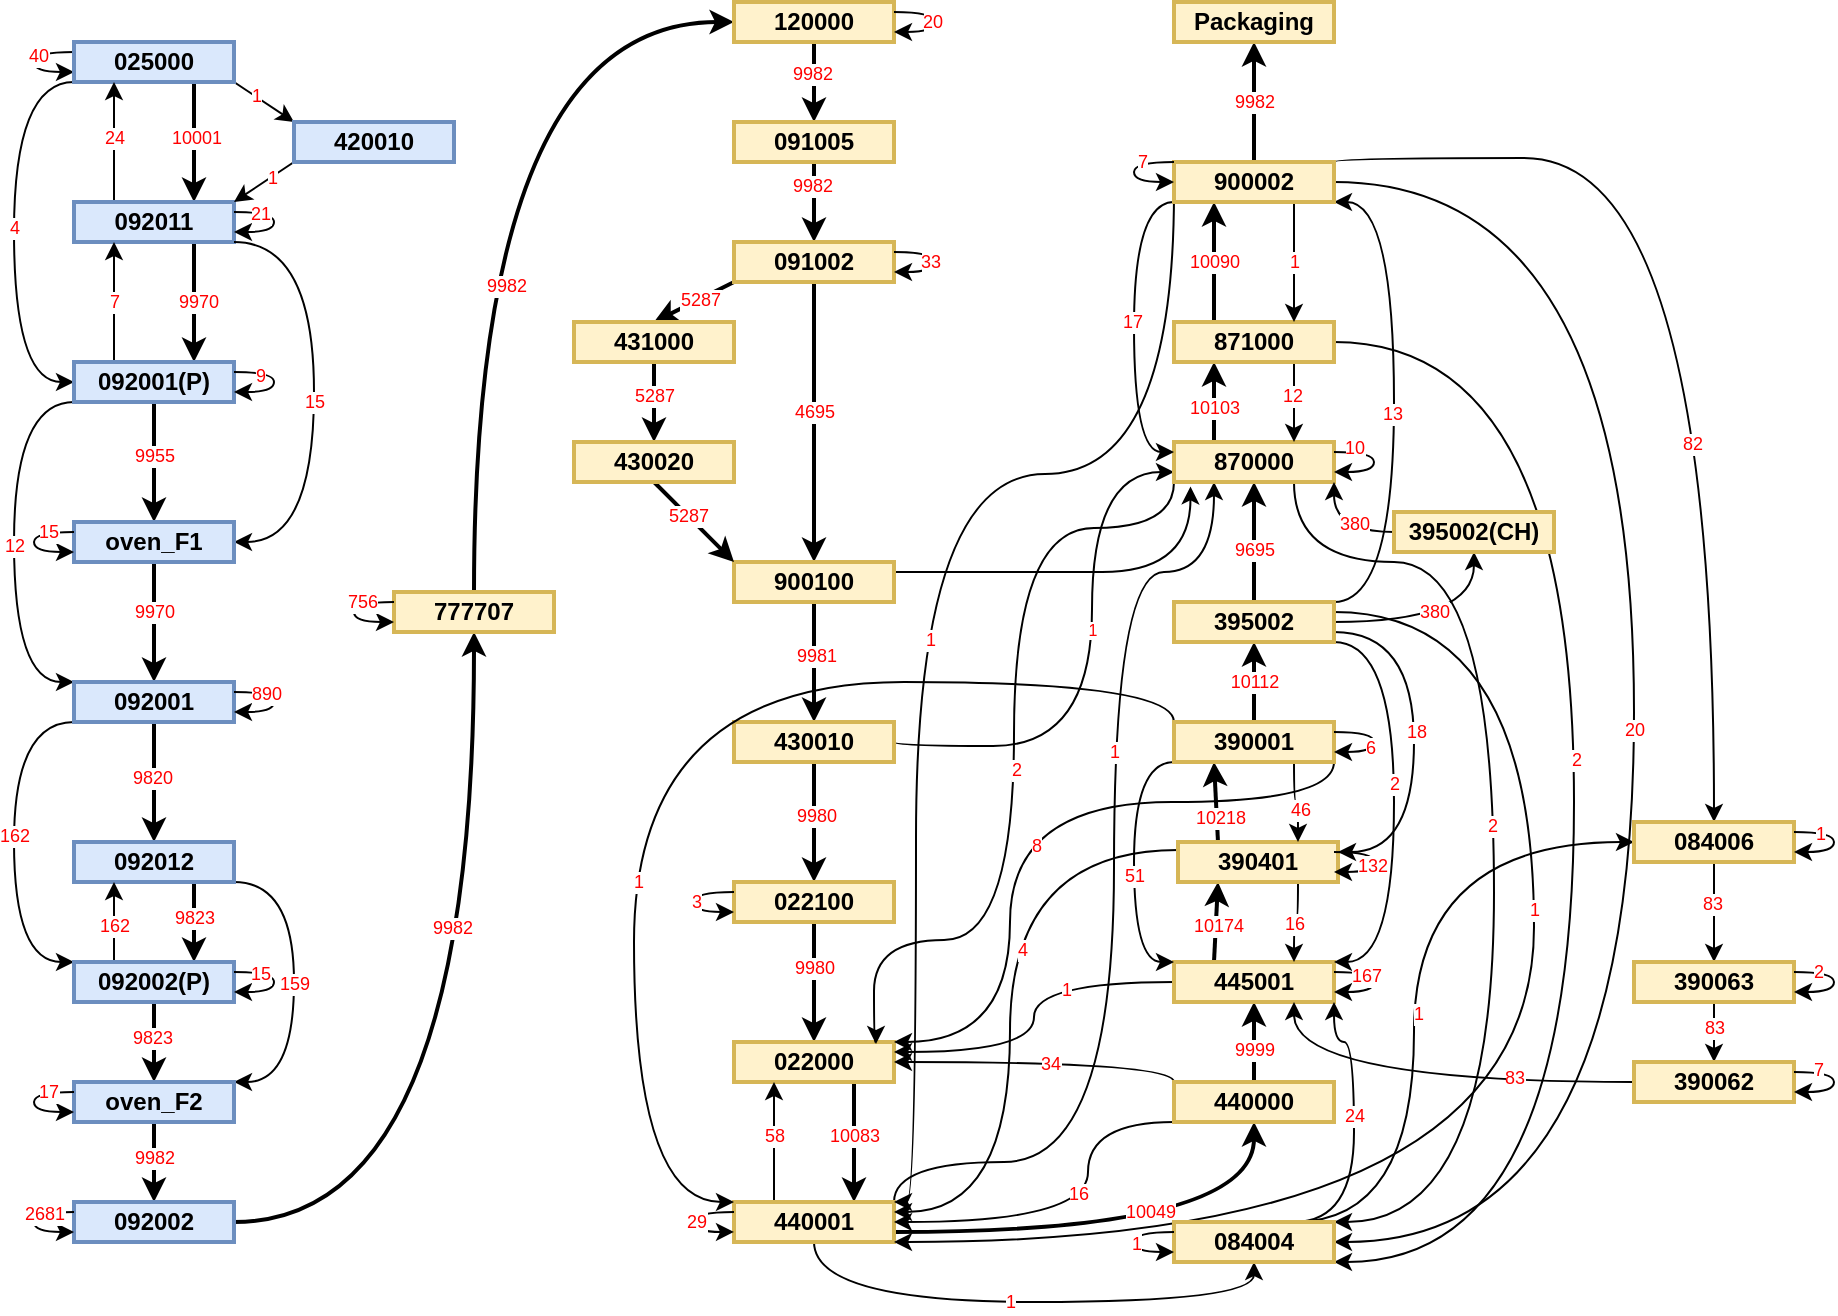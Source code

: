 <mxfile version="16.6.7" type="github">
  <diagram name="Page-1" id="42789a77-a242-8287-6e28-9cd8cfd52e62">
    <mxGraphModel dx="1422" dy="737" grid="0" gridSize="10" guides="1" tooltips="1" connect="1" arrows="1" fold="1" page="1" pageScale="1" pageWidth="1100" pageHeight="850" background="none" math="0" shadow="0">
      <root>
        <mxCell id="0" />
        <mxCell id="1" parent="0" />
        <mxCell id="kYnOUyKq17uiCrWHGg6R-2" style="edgeStyle=orthogonalEdgeStyle;rounded=0;orthogonalLoop=1;jettySize=auto;html=1;entryX=0.75;entryY=0;entryDx=0;entryDy=0;exitX=0.75;exitY=1;exitDx=0;exitDy=0;strokeWidth=2;" edge="1" parent="1" source="kYnOUyKq17uiCrWHGg6R-1" target="kYnOUyKq17uiCrWHGg6R-3">
          <mxGeometry relative="1" as="geometry">
            <mxPoint x="110" y="240" as="targetPoint" />
          </mxGeometry>
        </mxCell>
        <mxCell id="kYnOUyKq17uiCrWHGg6R-295" value="10001" style="edgeLabel;html=1;align=center;verticalAlign=middle;resizable=0;points=[];fontSize=9;fontColor=#FF0000;" vertex="1" connectable="0" parent="kYnOUyKq17uiCrWHGg6R-2">
          <mxGeometry x="-0.09" y="1" relative="1" as="geometry">
            <mxPoint as="offset" />
          </mxGeometry>
        </mxCell>
        <mxCell id="kYnOUyKq17uiCrWHGg6R-13" style="rounded=0;orthogonalLoop=1;jettySize=auto;html=1;exitX=1;exitY=1;exitDx=0;exitDy=0;entryX=0;entryY=0;entryDx=0;entryDy=0;" edge="1" parent="1" source="kYnOUyKq17uiCrWHGg6R-1" target="kYnOUyKq17uiCrWHGg6R-12">
          <mxGeometry relative="1" as="geometry" />
        </mxCell>
        <mxCell id="kYnOUyKq17uiCrWHGg6R-293" value="1" style="edgeLabel;html=1;align=center;verticalAlign=middle;resizable=0;points=[];fontSize=9;fontColor=#FF0000;" vertex="1" connectable="0" parent="kYnOUyKq17uiCrWHGg6R-13">
          <mxGeometry x="-0.353" relative="1" as="geometry">
            <mxPoint x="1" as="offset" />
          </mxGeometry>
        </mxCell>
        <mxCell id="kYnOUyKq17uiCrWHGg6R-69" style="rounded=0;orthogonalLoop=1;jettySize=auto;html=1;strokeWidth=1;exitX=0;exitY=0.25;exitDx=0;exitDy=0;entryX=0;entryY=0.75;entryDx=0;entryDy=0;edgeStyle=orthogonalEdgeStyle;curved=1;" edge="1" parent="1" source="kYnOUyKq17uiCrWHGg6R-1" target="kYnOUyKq17uiCrWHGg6R-1">
          <mxGeometry relative="1" as="geometry">
            <mxPoint x="30" y="160" as="targetPoint" />
            <Array as="points">
              <mxPoint x="60" y="145" />
              <mxPoint x="60" y="155" />
            </Array>
          </mxGeometry>
        </mxCell>
        <mxCell id="kYnOUyKq17uiCrWHGg6R-292" value="40" style="edgeLabel;html=1;align=center;verticalAlign=middle;resizable=0;points=[];fontSize=9;fontColor=#FF0000;" vertex="1" connectable="0" parent="kYnOUyKq17uiCrWHGg6R-69">
          <mxGeometry x="-0.397" relative="1" as="geometry">
            <mxPoint x="-3" y="2" as="offset" />
          </mxGeometry>
        </mxCell>
        <mxCell id="kYnOUyKq17uiCrWHGg6R-75" style="edgeStyle=orthogonalEdgeStyle;rounded=0;orthogonalLoop=1;jettySize=auto;html=1;entryX=0;entryY=0.5;entryDx=0;entryDy=0;strokeWidth=1;curved=1;" edge="1" parent="1" source="kYnOUyKq17uiCrWHGg6R-1" target="kYnOUyKq17uiCrWHGg6R-4">
          <mxGeometry relative="1" as="geometry">
            <Array as="points">
              <mxPoint x="50" y="160" />
              <mxPoint x="50" y="310" />
            </Array>
          </mxGeometry>
        </mxCell>
        <mxCell id="kYnOUyKq17uiCrWHGg6R-302" value="4" style="edgeLabel;html=1;align=center;verticalAlign=middle;resizable=0;points=[];fontSize=9;fontColor=#FF0000;" vertex="1" connectable="0" parent="kYnOUyKq17uiCrWHGg6R-75">
          <mxGeometry x="-0.023" relative="1" as="geometry">
            <mxPoint as="offset" />
          </mxGeometry>
        </mxCell>
        <mxCell id="kYnOUyKq17uiCrWHGg6R-1" value="&lt;b&gt;025000&lt;/b&gt;" style="rounded=0;whiteSpace=wrap;html=1;fillColor=#dae8fc;strokeColor=#6c8ebf;strokeWidth=2;" vertex="1" parent="1">
          <mxGeometry x="80" y="140" width="80" height="20" as="geometry" />
        </mxCell>
        <mxCell id="kYnOUyKq17uiCrWHGg6R-5" style="edgeStyle=orthogonalEdgeStyle;rounded=0;orthogonalLoop=1;jettySize=auto;html=1;exitX=0.75;exitY=1;exitDx=0;exitDy=0;entryX=0.75;entryY=0;entryDx=0;entryDy=0;strokeWidth=2;" edge="1" parent="1" source="kYnOUyKq17uiCrWHGg6R-3" target="kYnOUyKq17uiCrWHGg6R-4">
          <mxGeometry relative="1" as="geometry" />
        </mxCell>
        <mxCell id="kYnOUyKq17uiCrWHGg6R-299" value="9970" style="edgeLabel;html=1;align=center;verticalAlign=middle;resizable=0;points=[];fontSize=9;fontColor=#FF0000;" vertex="1" connectable="0" parent="kYnOUyKq17uiCrWHGg6R-5">
          <mxGeometry x="-0.113" relative="1" as="geometry">
            <mxPoint x="2" y="3" as="offset" />
          </mxGeometry>
        </mxCell>
        <mxCell id="kYnOUyKq17uiCrWHGg6R-76" style="edgeStyle=orthogonalEdgeStyle;curved=1;rounded=0;orthogonalLoop=1;jettySize=auto;html=1;entryX=0.25;entryY=1;entryDx=0;entryDy=0;strokeWidth=1;exitX=0.25;exitY=0;exitDx=0;exitDy=0;" edge="1" parent="1" source="kYnOUyKq17uiCrWHGg6R-3" target="kYnOUyKq17uiCrWHGg6R-1">
          <mxGeometry relative="1" as="geometry" />
        </mxCell>
        <mxCell id="kYnOUyKq17uiCrWHGg6R-296" value="24" style="edgeLabel;html=1;align=center;verticalAlign=middle;resizable=0;points=[];fontSize=9;fontColor=#FF0000;" vertex="1" connectable="0" parent="kYnOUyKq17uiCrWHGg6R-76">
          <mxGeometry x="0.073" relative="1" as="geometry">
            <mxPoint as="offset" />
          </mxGeometry>
        </mxCell>
        <mxCell id="kYnOUyKq17uiCrWHGg6R-3" value="&lt;b&gt;092011&lt;/b&gt;" style="rounded=0;whiteSpace=wrap;html=1;fillColor=#dae8fc;strokeColor=#6c8ebf;strokeWidth=2;" vertex="1" parent="1">
          <mxGeometry x="80" y="220" width="80" height="20" as="geometry" />
        </mxCell>
        <mxCell id="kYnOUyKq17uiCrWHGg6R-15" style="edgeStyle=none;rounded=0;orthogonalLoop=1;jettySize=auto;html=1;exitX=0.5;exitY=1;exitDx=0;exitDy=0;entryX=0.5;entryY=0;entryDx=0;entryDy=0;strokeWidth=2;" edge="1" parent="1" source="kYnOUyKq17uiCrWHGg6R-4" target="kYnOUyKq17uiCrWHGg6R-6">
          <mxGeometry relative="1" as="geometry" />
        </mxCell>
        <mxCell id="kYnOUyKq17uiCrWHGg6R-303" value="9955" style="edgeLabel;html=1;align=center;verticalAlign=middle;resizable=0;points=[];fontSize=9;fontColor=#FF0000;" vertex="1" connectable="0" parent="kYnOUyKq17uiCrWHGg6R-15">
          <mxGeometry x="-0.12" relative="1" as="geometry">
            <mxPoint as="offset" />
          </mxGeometry>
        </mxCell>
        <mxCell id="kYnOUyKq17uiCrWHGg6R-77" style="edgeStyle=orthogonalEdgeStyle;curved=1;rounded=0;orthogonalLoop=1;jettySize=auto;html=1;entryX=1;entryY=0.5;entryDx=0;entryDy=0;strokeWidth=1;exitX=1;exitY=1;exitDx=0;exitDy=0;" edge="1" parent="1" source="kYnOUyKq17uiCrWHGg6R-3" target="kYnOUyKq17uiCrWHGg6R-6">
          <mxGeometry relative="1" as="geometry">
            <mxPoint x="150" y="240" as="sourcePoint" />
            <Array as="points">
              <mxPoint x="200" y="240" />
              <mxPoint x="200" y="390" />
            </Array>
          </mxGeometry>
        </mxCell>
        <mxCell id="kYnOUyKq17uiCrWHGg6R-301" value="15" style="edgeLabel;html=1;align=center;verticalAlign=middle;resizable=0;points=[];fontSize=9;fontColor=#FF0000;" vertex="1" connectable="0" parent="kYnOUyKq17uiCrWHGg6R-77">
          <mxGeometry x="0.038" relative="1" as="geometry">
            <mxPoint as="offset" />
          </mxGeometry>
        </mxCell>
        <mxCell id="kYnOUyKq17uiCrWHGg6R-80" style="edgeStyle=orthogonalEdgeStyle;curved=1;rounded=0;orthogonalLoop=1;jettySize=auto;html=1;entryX=0.25;entryY=1;entryDx=0;entryDy=0;strokeWidth=1;exitX=0.25;exitY=0;exitDx=0;exitDy=0;" edge="1" parent="1" source="kYnOUyKq17uiCrWHGg6R-4" target="kYnOUyKq17uiCrWHGg6R-3">
          <mxGeometry relative="1" as="geometry">
            <Array as="points">
              <mxPoint x="100" y="268" />
              <mxPoint x="100" y="268" />
            </Array>
          </mxGeometry>
        </mxCell>
        <mxCell id="kYnOUyKq17uiCrWHGg6R-298" value="7" style="edgeLabel;html=1;align=center;verticalAlign=middle;resizable=0;points=[];fontSize=9;fontColor=#FF0000;" vertex="1" connectable="0" parent="kYnOUyKq17uiCrWHGg6R-80">
          <mxGeometry x="-0.086" relative="1" as="geometry">
            <mxPoint y="-3" as="offset" />
          </mxGeometry>
        </mxCell>
        <mxCell id="kYnOUyKq17uiCrWHGg6R-81" style="edgeStyle=orthogonalEdgeStyle;curved=1;rounded=0;orthogonalLoop=1;jettySize=auto;html=1;entryX=0;entryY=0;entryDx=0;entryDy=0;strokeWidth=1;exitX=0;exitY=1;exitDx=0;exitDy=0;" edge="1" parent="1" source="kYnOUyKq17uiCrWHGg6R-4" target="kYnOUyKq17uiCrWHGg6R-7">
          <mxGeometry relative="1" as="geometry">
            <Array as="points">
              <mxPoint x="50" y="320" />
              <mxPoint x="50" y="460" />
            </Array>
          </mxGeometry>
        </mxCell>
        <mxCell id="kYnOUyKq17uiCrWHGg6R-305" value="12" style="edgeLabel;html=1;align=center;verticalAlign=middle;resizable=0;points=[];fontSize=9;fontColor=#FF0000;" vertex="1" connectable="0" parent="kYnOUyKq17uiCrWHGg6R-81">
          <mxGeometry x="0.019" relative="1" as="geometry">
            <mxPoint as="offset" />
          </mxGeometry>
        </mxCell>
        <mxCell id="kYnOUyKq17uiCrWHGg6R-4" value="&lt;b&gt;092001(P)&lt;/b&gt;" style="rounded=0;whiteSpace=wrap;html=1;fillColor=#dae8fc;strokeColor=#6c8ebf;strokeWidth=2;" vertex="1" parent="1">
          <mxGeometry x="80" y="300" width="80" height="20" as="geometry" />
        </mxCell>
        <mxCell id="kYnOUyKq17uiCrWHGg6R-16" style="edgeStyle=none;rounded=0;orthogonalLoop=1;jettySize=auto;html=1;exitX=0.5;exitY=1;exitDx=0;exitDy=0;entryX=0.5;entryY=0;entryDx=0;entryDy=0;strokeWidth=2;" edge="1" parent="1" source="kYnOUyKq17uiCrWHGg6R-6" target="kYnOUyKq17uiCrWHGg6R-7">
          <mxGeometry relative="1" as="geometry" />
        </mxCell>
        <mxCell id="kYnOUyKq17uiCrWHGg6R-306" value="9970" style="edgeLabel;html=1;align=center;verticalAlign=middle;resizable=0;points=[];fontSize=9;fontColor=#FF0000;" vertex="1" connectable="0" parent="kYnOUyKq17uiCrWHGg6R-16">
          <mxGeometry x="-0.191" relative="1" as="geometry">
            <mxPoint as="offset" />
          </mxGeometry>
        </mxCell>
        <mxCell id="kYnOUyKq17uiCrWHGg6R-6" value="&lt;b&gt;oven_F1&lt;/b&gt;" style="rounded=0;whiteSpace=wrap;html=1;fillColor=#dae8fc;strokeColor=#6c8ebf;strokeWidth=2;" vertex="1" parent="1">
          <mxGeometry x="80" y="380" width="80" height="20" as="geometry" />
        </mxCell>
        <mxCell id="kYnOUyKq17uiCrWHGg6R-17" style="edgeStyle=elbowEdgeStyle;rounded=0;orthogonalLoop=1;jettySize=auto;html=1;exitX=0.5;exitY=1;exitDx=0;exitDy=0;entryX=0.5;entryY=0;entryDx=0;entryDy=0;strokeWidth=2;" edge="1" parent="1" source="kYnOUyKq17uiCrWHGg6R-7" target="kYnOUyKq17uiCrWHGg6R-8">
          <mxGeometry relative="1" as="geometry" />
        </mxCell>
        <mxCell id="kYnOUyKq17uiCrWHGg6R-309" value="9820" style="edgeLabel;html=1;align=center;verticalAlign=middle;resizable=0;points=[];fontSize=9;fontColor=#FF0000;" vertex="1" connectable="0" parent="kYnOUyKq17uiCrWHGg6R-17">
          <mxGeometry x="-0.077" y="-1" relative="1" as="geometry">
            <mxPoint as="offset" />
          </mxGeometry>
        </mxCell>
        <mxCell id="kYnOUyKq17uiCrWHGg6R-85" style="edgeStyle=orthogonalEdgeStyle;curved=1;rounded=0;orthogonalLoop=1;jettySize=auto;html=1;entryX=0;entryY=0;entryDx=0;entryDy=0;strokeWidth=1;exitX=0;exitY=1;exitDx=0;exitDy=0;" edge="1" parent="1" source="kYnOUyKq17uiCrWHGg6R-7" target="kYnOUyKq17uiCrWHGg6R-9">
          <mxGeometry relative="1" as="geometry">
            <Array as="points">
              <mxPoint x="50" y="480" />
              <mxPoint x="50" y="600" />
            </Array>
          </mxGeometry>
        </mxCell>
        <mxCell id="kYnOUyKq17uiCrWHGg6R-310" value="162" style="edgeLabel;html=1;align=center;verticalAlign=middle;resizable=0;points=[];fontSize=9;fontColor=#FF0000;" vertex="1" connectable="0" parent="kYnOUyKq17uiCrWHGg6R-85">
          <mxGeometry x="-0.04" relative="1" as="geometry">
            <mxPoint as="offset" />
          </mxGeometry>
        </mxCell>
        <mxCell id="kYnOUyKq17uiCrWHGg6R-7" value="&lt;b&gt;092001&lt;/b&gt;" style="rounded=0;whiteSpace=wrap;html=1;fillColor=#dae8fc;strokeColor=#6c8ebf;strokeWidth=2;" vertex="1" parent="1">
          <mxGeometry x="80" y="460" width="80" height="20" as="geometry" />
        </mxCell>
        <mxCell id="kYnOUyKq17uiCrWHGg6R-19" style="edgeStyle=elbowEdgeStyle;rounded=0;orthogonalLoop=1;jettySize=auto;html=1;entryX=0.75;entryY=0;entryDx=0;entryDy=0;exitX=0.75;exitY=1;exitDx=0;exitDy=0;strokeWidth=2;" edge="1" parent="1" source="kYnOUyKq17uiCrWHGg6R-8" target="kYnOUyKq17uiCrWHGg6R-9">
          <mxGeometry relative="1" as="geometry" />
        </mxCell>
        <mxCell id="kYnOUyKq17uiCrWHGg6R-312" value="9823" style="edgeLabel;html=1;align=center;verticalAlign=middle;resizable=0;points=[];fontSize=9;fontColor=#FF0000;" vertex="1" connectable="0" parent="kYnOUyKq17uiCrWHGg6R-19">
          <mxGeometry x="-0.105" relative="1" as="geometry">
            <mxPoint as="offset" />
          </mxGeometry>
        </mxCell>
        <mxCell id="kYnOUyKq17uiCrWHGg6R-86" style="edgeStyle=orthogonalEdgeStyle;curved=1;rounded=0;orthogonalLoop=1;jettySize=auto;html=1;entryX=1;entryY=0;entryDx=0;entryDy=0;strokeWidth=1;exitX=1;exitY=1;exitDx=0;exitDy=0;" edge="1" parent="1" source="kYnOUyKq17uiCrWHGg6R-8" target="kYnOUyKq17uiCrWHGg6R-10">
          <mxGeometry relative="1" as="geometry">
            <Array as="points">
              <mxPoint x="190" y="560" />
              <mxPoint x="190" y="660" />
            </Array>
          </mxGeometry>
        </mxCell>
        <mxCell id="kYnOUyKq17uiCrWHGg6R-314" value="159" style="edgeLabel;html=1;align=center;verticalAlign=middle;resizable=0;points=[];fontSize=9;fontColor=#FF0000;" vertex="1" connectable="0" parent="kYnOUyKq17uiCrWHGg6R-86">
          <mxGeometry x="-0.034" relative="1" as="geometry">
            <mxPoint y="3" as="offset" />
          </mxGeometry>
        </mxCell>
        <mxCell id="kYnOUyKq17uiCrWHGg6R-8" value="&lt;b&gt;092012&lt;/b&gt;" style="rounded=0;whiteSpace=wrap;html=1;fillColor=#dae8fc;strokeColor=#6c8ebf;strokeWidth=2;" vertex="1" parent="1">
          <mxGeometry x="80" y="540" width="80" height="20" as="geometry" />
        </mxCell>
        <mxCell id="kYnOUyKq17uiCrWHGg6R-20" style="edgeStyle=elbowEdgeStyle;rounded=0;orthogonalLoop=1;jettySize=auto;html=1;entryX=0.5;entryY=0;entryDx=0;entryDy=0;strokeWidth=2;" edge="1" parent="1" source="kYnOUyKq17uiCrWHGg6R-9" target="kYnOUyKq17uiCrWHGg6R-10">
          <mxGeometry relative="1" as="geometry" />
        </mxCell>
        <mxCell id="kYnOUyKq17uiCrWHGg6R-320" value="9823" style="edgeLabel;html=1;align=center;verticalAlign=middle;resizable=0;points=[];fontSize=9;fontColor=#FF0000;" vertex="1" connectable="0" parent="kYnOUyKq17uiCrWHGg6R-20">
          <mxGeometry x="-0.105" y="-1" relative="1" as="geometry">
            <mxPoint as="offset" />
          </mxGeometry>
        </mxCell>
        <mxCell id="kYnOUyKq17uiCrWHGg6R-88" style="edgeStyle=orthogonalEdgeStyle;curved=1;rounded=0;orthogonalLoop=1;jettySize=auto;html=1;entryX=0.25;entryY=1;entryDx=0;entryDy=0;strokeWidth=1;exitX=0.25;exitY=0;exitDx=0;exitDy=0;" edge="1" parent="1" source="kYnOUyKq17uiCrWHGg6R-9" target="kYnOUyKq17uiCrWHGg6R-8">
          <mxGeometry relative="1" as="geometry" />
        </mxCell>
        <mxCell id="kYnOUyKq17uiCrWHGg6R-311" value="162" style="edgeLabel;html=1;align=center;verticalAlign=middle;resizable=0;points=[];fontSize=9;fontColor=#FF0000;" vertex="1" connectable="0" parent="kYnOUyKq17uiCrWHGg6R-88">
          <mxGeometry x="-0.107" relative="1" as="geometry">
            <mxPoint as="offset" />
          </mxGeometry>
        </mxCell>
        <mxCell id="kYnOUyKq17uiCrWHGg6R-9" value="&lt;b&gt;092002(P)&lt;/b&gt;" style="rounded=0;whiteSpace=wrap;html=1;fillColor=#dae8fc;strokeColor=#6c8ebf;strokeWidth=2;" vertex="1" parent="1">
          <mxGeometry x="80" y="600" width="80" height="20" as="geometry" />
        </mxCell>
        <mxCell id="kYnOUyKq17uiCrWHGg6R-21" style="edgeStyle=elbowEdgeStyle;rounded=0;orthogonalLoop=1;jettySize=auto;html=1;entryX=0.5;entryY=0;entryDx=0;entryDy=0;strokeWidth=2;" edge="1" parent="1" source="kYnOUyKq17uiCrWHGg6R-10" target="kYnOUyKq17uiCrWHGg6R-11">
          <mxGeometry relative="1" as="geometry" />
        </mxCell>
        <mxCell id="kYnOUyKq17uiCrWHGg6R-316" value="9982" style="edgeLabel;html=1;align=center;verticalAlign=middle;resizable=0;points=[];fontSize=9;fontColor=#FF0000;" vertex="1" connectable="0" parent="kYnOUyKq17uiCrWHGg6R-21">
          <mxGeometry x="-0.021" relative="1" as="geometry">
            <mxPoint y="-2" as="offset" />
          </mxGeometry>
        </mxCell>
        <mxCell id="kYnOUyKq17uiCrWHGg6R-10" value="&lt;b&gt;oven_F2&lt;/b&gt;" style="rounded=0;whiteSpace=wrap;html=1;fillColor=#dae8fc;strokeColor=#6c8ebf;strokeWidth=2;" vertex="1" parent="1">
          <mxGeometry x="80" y="660" width="80" height="20" as="geometry" />
        </mxCell>
        <mxCell id="kYnOUyKq17uiCrWHGg6R-23" style="edgeStyle=orthogonalEdgeStyle;rounded=0;orthogonalLoop=1;jettySize=auto;html=1;entryX=0.5;entryY=1;entryDx=0;entryDy=0;elbow=vertical;curved=1;strokeWidth=2;" edge="1" parent="1" source="kYnOUyKq17uiCrWHGg6R-11" target="kYnOUyKq17uiCrWHGg6R-22">
          <mxGeometry relative="1" as="geometry" />
        </mxCell>
        <mxCell id="kYnOUyKq17uiCrWHGg6R-242" value="9982" style="edgeLabel;html=1;align=center;verticalAlign=middle;resizable=0;points=[];fontSize=9;fontColor=#FF0000;" vertex="1" connectable="0" parent="kYnOUyKq17uiCrWHGg6R-23">
          <mxGeometry x="0.287" y="11" relative="1" as="geometry">
            <mxPoint as="offset" />
          </mxGeometry>
        </mxCell>
        <mxCell id="kYnOUyKq17uiCrWHGg6R-11" value="&lt;b&gt;092002&lt;/b&gt;" style="rounded=0;whiteSpace=wrap;html=1;fillColor=#dae8fc;strokeColor=#6c8ebf;strokeWidth=2;" vertex="1" parent="1">
          <mxGeometry x="80" y="720" width="80" height="20" as="geometry" />
        </mxCell>
        <mxCell id="kYnOUyKq17uiCrWHGg6R-14" style="edgeStyle=none;rounded=0;orthogonalLoop=1;jettySize=auto;html=1;exitX=0;exitY=1;exitDx=0;exitDy=0;entryX=1;entryY=0;entryDx=0;entryDy=0;" edge="1" parent="1" source="kYnOUyKq17uiCrWHGg6R-12" target="kYnOUyKq17uiCrWHGg6R-3">
          <mxGeometry relative="1" as="geometry" />
        </mxCell>
        <mxCell id="kYnOUyKq17uiCrWHGg6R-294" value="1" style="edgeLabel;html=1;align=center;verticalAlign=middle;resizable=0;points=[];fontSize=9;fontColor=#FF0000;" vertex="1" connectable="0" parent="kYnOUyKq17uiCrWHGg6R-14">
          <mxGeometry x="-0.248" relative="1" as="geometry">
            <mxPoint as="offset" />
          </mxGeometry>
        </mxCell>
        <mxCell id="kYnOUyKq17uiCrWHGg6R-12" value="&lt;b&gt;420010&lt;/b&gt;" style="rounded=0;whiteSpace=wrap;html=1;fillColor=#dae8fc;strokeColor=#6c8ebf;strokeWidth=2;" vertex="1" parent="1">
          <mxGeometry x="190" y="180" width="80" height="20" as="geometry" />
        </mxCell>
        <mxCell id="kYnOUyKq17uiCrWHGg6R-40" style="edgeStyle=orthogonalEdgeStyle;rounded=0;orthogonalLoop=1;jettySize=auto;html=1;entryX=0;entryY=0.5;entryDx=0;entryDy=0;exitX=0.5;exitY=0;exitDx=0;exitDy=0;curved=1;strokeWidth=2;" edge="1" parent="1" source="kYnOUyKq17uiCrWHGg6R-22" target="kYnOUyKq17uiCrWHGg6R-25">
          <mxGeometry relative="1" as="geometry" />
        </mxCell>
        <mxCell id="kYnOUyKq17uiCrWHGg6R-243" value="9982" style="edgeLabel;html=1;align=center;verticalAlign=middle;resizable=0;points=[];fontSize=9;fontColor=#FF0000;" vertex="1" connectable="0" parent="kYnOUyKq17uiCrWHGg6R-40">
          <mxGeometry x="-0.261" y="-16" relative="1" as="geometry">
            <mxPoint as="offset" />
          </mxGeometry>
        </mxCell>
        <mxCell id="kYnOUyKq17uiCrWHGg6R-22" value="&lt;b&gt;777707&lt;/b&gt;" style="rounded=0;whiteSpace=wrap;html=1;fillColor=#fff2cc;strokeColor=#d6b656;strokeWidth=2;" vertex="1" parent="1">
          <mxGeometry x="240" y="415" width="80" height="20" as="geometry" />
        </mxCell>
        <mxCell id="kYnOUyKq17uiCrWHGg6R-39" style="edgeStyle=none;rounded=0;orthogonalLoop=1;jettySize=auto;html=1;entryX=0.5;entryY=0;entryDx=0;entryDy=0;elbow=vertical;strokeWidth=2;" edge="1" parent="1" source="kYnOUyKq17uiCrWHGg6R-25" target="kYnOUyKq17uiCrWHGg6R-27">
          <mxGeometry relative="1" as="geometry" />
        </mxCell>
        <mxCell id="kYnOUyKq17uiCrWHGg6R-245" value="9982" style="edgeLabel;html=1;align=center;verticalAlign=middle;resizable=0;points=[];fontSize=9;fontColor=#FF0000;" vertex="1" connectable="0" parent="kYnOUyKq17uiCrWHGg6R-39">
          <mxGeometry x="-0.215" y="-1" relative="1" as="geometry">
            <mxPoint as="offset" />
          </mxGeometry>
        </mxCell>
        <mxCell id="kYnOUyKq17uiCrWHGg6R-25" value="&lt;b&gt;120000&lt;/b&gt;" style="rounded=0;whiteSpace=wrap;html=1;fillColor=#fff2cc;strokeColor=#d6b656;strokeWidth=2;" vertex="1" parent="1">
          <mxGeometry x="410" y="120" width="80" height="20" as="geometry" />
        </mxCell>
        <mxCell id="kYnOUyKq17uiCrWHGg6R-38" style="edgeStyle=none;rounded=0;orthogonalLoop=1;jettySize=auto;html=1;entryX=0.5;entryY=0;entryDx=0;entryDy=0;elbow=vertical;strokeWidth=2;" edge="1" parent="1" source="kYnOUyKq17uiCrWHGg6R-27" target="kYnOUyKq17uiCrWHGg6R-28">
          <mxGeometry relative="1" as="geometry" />
        </mxCell>
        <mxCell id="kYnOUyKq17uiCrWHGg6R-223" value="9982" style="edgeLabel;html=1;align=center;verticalAlign=middle;resizable=0;points=[];fontSize=9;fontColor=#FF0000;" vertex="1" connectable="0" parent="kYnOUyKq17uiCrWHGg6R-38">
          <mxGeometry x="-0.421" y="-1" relative="1" as="geometry">
            <mxPoint as="offset" />
          </mxGeometry>
        </mxCell>
        <mxCell id="kYnOUyKq17uiCrWHGg6R-27" value="&lt;b&gt;091005&lt;/b&gt;" style="rounded=0;whiteSpace=wrap;html=1;fillColor=#fff2cc;strokeColor=#d6b656;strokeWidth=2;" vertex="1" parent="1">
          <mxGeometry x="410" y="180" width="80" height="20" as="geometry" />
        </mxCell>
        <mxCell id="kYnOUyKq17uiCrWHGg6R-35" style="edgeStyle=none;rounded=0;orthogonalLoop=1;jettySize=auto;html=1;entryX=0.5;entryY=0;entryDx=0;entryDy=0;elbow=vertical;exitX=0;exitY=1;exitDx=0;exitDy=0;strokeWidth=2;" edge="1" parent="1" source="kYnOUyKq17uiCrWHGg6R-28" target="kYnOUyKq17uiCrWHGg6R-30">
          <mxGeometry relative="1" as="geometry" />
        </mxCell>
        <mxCell id="kYnOUyKq17uiCrWHGg6R-247" value="5287" style="edgeLabel;html=1;align=center;verticalAlign=middle;resizable=0;points=[];fontSize=9;fontColor=#FF0000;" vertex="1" connectable="0" parent="kYnOUyKq17uiCrWHGg6R-35">
          <mxGeometry x="-0.143" relative="1" as="geometry">
            <mxPoint as="offset" />
          </mxGeometry>
        </mxCell>
        <mxCell id="kYnOUyKq17uiCrWHGg6R-37" style="edgeStyle=none;rounded=0;orthogonalLoop=1;jettySize=auto;html=1;entryX=0.5;entryY=0;entryDx=0;entryDy=0;elbow=vertical;strokeWidth=2;" edge="1" parent="1" source="kYnOUyKq17uiCrWHGg6R-28" target="kYnOUyKq17uiCrWHGg6R-29">
          <mxGeometry relative="1" as="geometry" />
        </mxCell>
        <mxCell id="kYnOUyKq17uiCrWHGg6R-224" value="4695" style="edgeLabel;html=1;align=center;verticalAlign=middle;resizable=0;points=[];fontSize=9;fontColor=#FF0000;" vertex="1" connectable="0" parent="kYnOUyKq17uiCrWHGg6R-37">
          <mxGeometry x="-0.081" relative="1" as="geometry">
            <mxPoint as="offset" />
          </mxGeometry>
        </mxCell>
        <mxCell id="kYnOUyKq17uiCrWHGg6R-28" value="&lt;b&gt;091002&lt;/b&gt;" style="rounded=0;whiteSpace=wrap;html=1;fillColor=#fff2cc;strokeColor=#d6b656;strokeWidth=2;" vertex="1" parent="1">
          <mxGeometry x="410" y="240" width="80" height="20" as="geometry" />
        </mxCell>
        <mxCell id="kYnOUyKq17uiCrWHGg6R-42" style="rounded=0;orthogonalLoop=1;jettySize=auto;html=1;entryX=0.5;entryY=0;entryDx=0;entryDy=0;strokeWidth=2;" edge="1" parent="1" source="kYnOUyKq17uiCrWHGg6R-29" target="kYnOUyKq17uiCrWHGg6R-41">
          <mxGeometry relative="1" as="geometry" />
        </mxCell>
        <mxCell id="kYnOUyKq17uiCrWHGg6R-225" value="9981" style="edgeLabel;html=1;align=center;verticalAlign=middle;resizable=0;points=[];fontSize=9;fontColor=#FF0000;" vertex="1" connectable="0" parent="kYnOUyKq17uiCrWHGg6R-42">
          <mxGeometry x="-0.122" y="1" relative="1" as="geometry">
            <mxPoint as="offset" />
          </mxGeometry>
        </mxCell>
        <mxCell id="kYnOUyKq17uiCrWHGg6R-95" style="edgeStyle=orthogonalEdgeStyle;curved=1;rounded=0;orthogonalLoop=1;jettySize=auto;html=1;entryX=0.103;entryY=1.11;entryDx=0;entryDy=0;strokeWidth=1;entryPerimeter=0;exitX=1;exitY=0.25;exitDx=0;exitDy=0;" edge="1" parent="1" source="kYnOUyKq17uiCrWHGg6R-29" target="kYnOUyKq17uiCrWHGg6R-60">
          <mxGeometry relative="1" as="geometry">
            <mxPoint x="550" y="430" as="sourcePoint" />
            <Array as="points">
              <mxPoint x="550" y="405" />
              <mxPoint x="678" y="405" />
            </Array>
          </mxGeometry>
        </mxCell>
        <mxCell id="kYnOUyKq17uiCrWHGg6R-29" value="&lt;b&gt;900100&lt;/b&gt;" style="rounded=0;whiteSpace=wrap;html=1;fillColor=#fff2cc;strokeColor=#d6b656;strokeWidth=2;" vertex="1" parent="1">
          <mxGeometry x="410" y="400" width="80" height="20" as="geometry" />
        </mxCell>
        <mxCell id="kYnOUyKq17uiCrWHGg6R-33" style="edgeStyle=orthogonalEdgeStyle;rounded=0;orthogonalLoop=1;jettySize=auto;html=1;entryX=0.5;entryY=0;entryDx=0;entryDy=0;elbow=vertical;strokeWidth=2;" edge="1" parent="1" source="kYnOUyKq17uiCrWHGg6R-30" target="kYnOUyKq17uiCrWHGg6R-31">
          <mxGeometry relative="1" as="geometry" />
        </mxCell>
        <mxCell id="kYnOUyKq17uiCrWHGg6R-248" value="5287" style="edgeLabel;html=1;align=center;verticalAlign=middle;resizable=0;points=[];fontSize=9;fontColor=#FF0000;" vertex="1" connectable="0" parent="kYnOUyKq17uiCrWHGg6R-33">
          <mxGeometry x="-0.186" relative="1" as="geometry">
            <mxPoint as="offset" />
          </mxGeometry>
        </mxCell>
        <mxCell id="kYnOUyKq17uiCrWHGg6R-30" value="&lt;b&gt;431000&lt;/b&gt;" style="rounded=0;whiteSpace=wrap;html=1;fillColor=#fff2cc;strokeColor=#d6b656;strokeWidth=2;" vertex="1" parent="1">
          <mxGeometry x="330" y="280" width="80" height="20" as="geometry" />
        </mxCell>
        <mxCell id="kYnOUyKq17uiCrWHGg6R-34" style="rounded=0;orthogonalLoop=1;jettySize=auto;html=1;entryX=0;entryY=0;entryDx=0;entryDy=0;elbow=vertical;exitX=0.5;exitY=1;exitDx=0;exitDy=0;strokeWidth=2;" edge="1" parent="1" source="kYnOUyKq17uiCrWHGg6R-31" target="kYnOUyKq17uiCrWHGg6R-29">
          <mxGeometry relative="1" as="geometry" />
        </mxCell>
        <mxCell id="kYnOUyKq17uiCrWHGg6R-226" value="5287" style="edgeLabel;html=1;align=center;verticalAlign=middle;resizable=0;points=[];fontSize=9;fontColor=#FF0000;" vertex="1" connectable="0" parent="kYnOUyKq17uiCrWHGg6R-34">
          <mxGeometry x="-0.173" relative="1" as="geometry">
            <mxPoint as="offset" />
          </mxGeometry>
        </mxCell>
        <mxCell id="kYnOUyKq17uiCrWHGg6R-44" style="rounded=0;orthogonalLoop=1;jettySize=auto;html=1;entryX=0.5;entryY=0;entryDx=0;entryDy=0;exitX=0.5;exitY=1;exitDx=0;exitDy=0;strokeWidth=2;" edge="1" parent="1" source="kYnOUyKq17uiCrWHGg6R-41" target="kYnOUyKq17uiCrWHGg6R-43">
          <mxGeometry relative="1" as="geometry" />
        </mxCell>
        <mxCell id="kYnOUyKq17uiCrWHGg6R-249" value="9980" style="edgeLabel;html=1;align=center;verticalAlign=middle;resizable=0;points=[];fontSize=9;fontColor=#FF0000;" vertex="1" connectable="0" parent="kYnOUyKq17uiCrWHGg6R-44">
          <mxGeometry x="-0.105" y="1" relative="1" as="geometry">
            <mxPoint as="offset" />
          </mxGeometry>
        </mxCell>
        <mxCell id="kYnOUyKq17uiCrWHGg6R-96" style="edgeStyle=orthogonalEdgeStyle;curved=1;rounded=0;orthogonalLoop=1;jettySize=auto;html=1;entryX=0;entryY=0.75;entryDx=0;entryDy=0;strokeWidth=1;exitX=1;exitY=0.5;exitDx=0;exitDy=0;" edge="1" parent="1" source="kYnOUyKq17uiCrWHGg6R-41" target="kYnOUyKq17uiCrWHGg6R-60">
          <mxGeometry relative="1" as="geometry">
            <Array as="points">
              <mxPoint x="490" y="492" />
              <mxPoint x="589" y="492" />
              <mxPoint x="589" y="355" />
            </Array>
          </mxGeometry>
        </mxCell>
        <mxCell id="kYnOUyKq17uiCrWHGg6R-238" value="1" style="edgeLabel;html=1;align=center;verticalAlign=middle;resizable=0;points=[];fontSize=8;fontColor=#FF0000;" vertex="1" connectable="0" parent="kYnOUyKq17uiCrWHGg6R-96">
          <mxGeometry x="0.138" relative="1" as="geometry">
            <mxPoint as="offset" />
          </mxGeometry>
        </mxCell>
        <mxCell id="kYnOUyKq17uiCrWHGg6R-41" value="&lt;b&gt;430010&lt;/b&gt;" style="rounded=0;whiteSpace=wrap;html=1;fillColor=#fff2cc;strokeColor=#d6b656;strokeWidth=2;" vertex="1" parent="1">
          <mxGeometry x="410" y="480" width="80" height="20" as="geometry" />
        </mxCell>
        <mxCell id="kYnOUyKq17uiCrWHGg6R-46" style="edgeStyle=orthogonalEdgeStyle;rounded=0;orthogonalLoop=1;jettySize=auto;html=1;entryX=0.5;entryY=0;entryDx=0;entryDy=0;exitX=0.5;exitY=1;exitDx=0;exitDy=0;strokeWidth=2;" edge="1" parent="1" source="kYnOUyKq17uiCrWHGg6R-43" target="kYnOUyKq17uiCrWHGg6R-45">
          <mxGeometry relative="1" as="geometry" />
        </mxCell>
        <mxCell id="kYnOUyKq17uiCrWHGg6R-235" value="9980" style="edgeLabel;html=1;align=center;verticalAlign=middle;resizable=0;points=[];fontSize=9;fontColor=#FF0000;" vertex="1" connectable="0" parent="kYnOUyKq17uiCrWHGg6R-46">
          <mxGeometry x="-0.233" relative="1" as="geometry">
            <mxPoint as="offset" />
          </mxGeometry>
        </mxCell>
        <mxCell id="kYnOUyKq17uiCrWHGg6R-43" value="&lt;b&gt;022100&lt;/b&gt;" style="rounded=0;whiteSpace=wrap;html=1;fillColor=#fff2cc;strokeColor=#d6b656;strokeWidth=2;" vertex="1" parent="1">
          <mxGeometry x="410" y="560" width="80" height="20" as="geometry" />
        </mxCell>
        <mxCell id="kYnOUyKq17uiCrWHGg6R-48" style="edgeStyle=orthogonalEdgeStyle;rounded=0;orthogonalLoop=1;jettySize=auto;html=1;entryX=0.75;entryY=0;entryDx=0;entryDy=0;exitX=0.75;exitY=1;exitDx=0;exitDy=0;strokeWidth=2;" edge="1" parent="1" source="kYnOUyKq17uiCrWHGg6R-45" target="kYnOUyKq17uiCrWHGg6R-47">
          <mxGeometry relative="1" as="geometry" />
        </mxCell>
        <mxCell id="kYnOUyKq17uiCrWHGg6R-232" value="10083" style="edgeLabel;html=1;align=center;verticalAlign=middle;resizable=0;points=[];fontSize=9;fontColor=#FF0000;" vertex="1" connectable="0" parent="kYnOUyKq17uiCrWHGg6R-48">
          <mxGeometry x="-0.16" y="-1" relative="1" as="geometry">
            <mxPoint x="1" y="2" as="offset" />
          </mxGeometry>
        </mxCell>
        <mxCell id="kYnOUyKq17uiCrWHGg6R-45" value="&lt;b&gt;022000&lt;/b&gt;" style="rounded=0;whiteSpace=wrap;html=1;fillColor=#fff2cc;strokeColor=#d6b656;strokeWidth=2;" vertex="1" parent="1">
          <mxGeometry x="410" y="640" width="80" height="20" as="geometry" />
        </mxCell>
        <mxCell id="kYnOUyKq17uiCrWHGg6R-50" style="edgeStyle=orthogonalEdgeStyle;rounded=0;orthogonalLoop=1;jettySize=auto;html=1;entryX=0.5;entryY=1;entryDx=0;entryDy=0;curved=1;exitX=1;exitY=0.75;exitDx=0;exitDy=0;strokeWidth=2;" edge="1" parent="1" source="kYnOUyKq17uiCrWHGg6R-47" target="kYnOUyKq17uiCrWHGg6R-49">
          <mxGeometry relative="1" as="geometry">
            <Array as="points">
              <mxPoint x="670" y="735" />
            </Array>
          </mxGeometry>
        </mxCell>
        <mxCell id="kYnOUyKq17uiCrWHGg6R-230" value="10049" style="edgeLabel;html=1;align=center;verticalAlign=middle;resizable=0;points=[];fontSize=9;fontColor=#FF0000;" vertex="1" connectable="0" parent="kYnOUyKq17uiCrWHGg6R-50">
          <mxGeometry x="0.083" y="10" relative="1" as="geometry">
            <mxPoint as="offset" />
          </mxGeometry>
        </mxCell>
        <mxCell id="kYnOUyKq17uiCrWHGg6R-98" style="edgeStyle=orthogonalEdgeStyle;curved=1;rounded=0;orthogonalLoop=1;jettySize=auto;html=1;strokeWidth=1;exitX=0.25;exitY=0;exitDx=0;exitDy=0;entryX=0.25;entryY=1;entryDx=0;entryDy=0;" edge="1" parent="1" source="kYnOUyKq17uiCrWHGg6R-47" target="kYnOUyKq17uiCrWHGg6R-45">
          <mxGeometry relative="1" as="geometry" />
        </mxCell>
        <mxCell id="kYnOUyKq17uiCrWHGg6R-233" value="58" style="edgeLabel;html=1;align=center;verticalAlign=middle;resizable=0;points=[];fontSize=9;fontColor=#FF0000;" vertex="1" connectable="0" parent="kYnOUyKq17uiCrWHGg6R-98">
          <mxGeometry x="0.097" relative="1" as="geometry">
            <mxPoint as="offset" />
          </mxGeometry>
        </mxCell>
        <mxCell id="kYnOUyKq17uiCrWHGg6R-99" style="edgeStyle=orthogonalEdgeStyle;curved=1;rounded=0;orthogonalLoop=1;jettySize=auto;html=1;exitX=1;exitY=0;exitDx=0;exitDy=0;entryX=0.25;entryY=1;entryDx=0;entryDy=0;strokeWidth=1;" edge="1" parent="1" source="kYnOUyKq17uiCrWHGg6R-47" target="kYnOUyKq17uiCrWHGg6R-60">
          <mxGeometry relative="1" as="geometry">
            <Array as="points">
              <mxPoint x="490" y="700" />
              <mxPoint x="600" y="700" />
              <mxPoint x="600" y="405" />
              <mxPoint x="650" y="405" />
            </Array>
          </mxGeometry>
        </mxCell>
        <mxCell id="kYnOUyKq17uiCrWHGg6R-237" value="1" style="edgeLabel;html=1;align=center;verticalAlign=middle;resizable=0;points=[];fontSize=9;fontColor=#FF0000;" vertex="1" connectable="0" parent="kYnOUyKq17uiCrWHGg6R-99">
          <mxGeometry x="0.183" relative="1" as="geometry">
            <mxPoint y="-28" as="offset" />
          </mxGeometry>
        </mxCell>
        <mxCell id="kYnOUyKq17uiCrWHGg6R-215" style="edgeStyle=orthogonalEdgeStyle;curved=1;rounded=0;orthogonalLoop=1;jettySize=auto;html=1;entryX=0.5;entryY=1;entryDx=0;entryDy=0;fontSize=8;fontColor=#FF0000;strokeWidth=1;exitX=0.5;exitY=1;exitDx=0;exitDy=0;" edge="1" parent="1" source="kYnOUyKq17uiCrWHGg6R-47" target="kYnOUyKq17uiCrWHGg6R-100">
          <mxGeometry relative="1" as="geometry" />
        </mxCell>
        <mxCell id="kYnOUyKq17uiCrWHGg6R-227" value="1" style="edgeLabel;html=1;align=center;verticalAlign=middle;resizable=0;points=[];fontSize=9;fontColor=#FF0000;" vertex="1" connectable="0" parent="kYnOUyKq17uiCrWHGg6R-215">
          <mxGeometry x="-0.052" relative="1" as="geometry">
            <mxPoint as="offset" />
          </mxGeometry>
        </mxCell>
        <mxCell id="kYnOUyKq17uiCrWHGg6R-47" value="&lt;b&gt;440001&lt;/b&gt;" style="rounded=0;whiteSpace=wrap;html=1;fillColor=#fff2cc;strokeColor=#d6b656;strokeWidth=2;" vertex="1" parent="1">
          <mxGeometry x="410" y="720" width="80" height="20" as="geometry" />
        </mxCell>
        <mxCell id="kYnOUyKq17uiCrWHGg6R-53" style="edgeStyle=none;rounded=0;orthogonalLoop=1;jettySize=auto;html=1;strokeWidth=2;" edge="1" parent="1" source="kYnOUyKq17uiCrWHGg6R-49" target="kYnOUyKq17uiCrWHGg6R-52">
          <mxGeometry relative="1" as="geometry" />
        </mxCell>
        <mxCell id="kYnOUyKq17uiCrWHGg6R-252" value="9999" style="edgeLabel;html=1;align=center;verticalAlign=middle;resizable=0;points=[];fontSize=9;fontColor=#FF0000;" vertex="1" connectable="0" parent="kYnOUyKq17uiCrWHGg6R-53">
          <mxGeometry x="-0.16" relative="1" as="geometry">
            <mxPoint y="1" as="offset" />
          </mxGeometry>
        </mxCell>
        <mxCell id="kYnOUyKq17uiCrWHGg6R-106" style="edgeStyle=orthogonalEdgeStyle;curved=1;rounded=0;orthogonalLoop=1;jettySize=auto;html=1;exitX=0;exitY=0;exitDx=0;exitDy=0;entryX=1;entryY=0.5;entryDx=0;entryDy=0;strokeWidth=1;" edge="1" parent="1" source="kYnOUyKq17uiCrWHGg6R-49" target="kYnOUyKq17uiCrWHGg6R-45">
          <mxGeometry relative="1" as="geometry">
            <Array as="points">
              <mxPoint x="630" y="650" />
            </Array>
          </mxGeometry>
        </mxCell>
        <mxCell id="kYnOUyKq17uiCrWHGg6R-318" value="34" style="edgeLabel;html=1;align=center;verticalAlign=middle;resizable=0;points=[];fontSize=9;fontColor=#FF0000;" vertex="1" connectable="0" parent="kYnOUyKq17uiCrWHGg6R-106">
          <mxGeometry x="-0.035" y="1" relative="1" as="geometry">
            <mxPoint as="offset" />
          </mxGeometry>
        </mxCell>
        <mxCell id="kYnOUyKq17uiCrWHGg6R-212" style="edgeStyle=orthogonalEdgeStyle;curved=1;rounded=0;orthogonalLoop=1;jettySize=auto;html=1;entryX=1;entryY=0.5;entryDx=0;entryDy=0;fontSize=8;fontColor=#FF0000;strokeWidth=1;exitX=0;exitY=1;exitDx=0;exitDy=0;" edge="1" parent="1" source="kYnOUyKq17uiCrWHGg6R-49" target="kYnOUyKq17uiCrWHGg6R-47">
          <mxGeometry relative="1" as="geometry">
            <Array as="points">
              <mxPoint x="587" y="680" />
              <mxPoint x="587" y="730" />
            </Array>
          </mxGeometry>
        </mxCell>
        <mxCell id="kYnOUyKq17uiCrWHGg6R-229" value="16" style="edgeLabel;html=1;align=center;verticalAlign=middle;resizable=0;points=[];fontSize=9;fontColor=#FF0000;" vertex="1" connectable="0" parent="kYnOUyKq17uiCrWHGg6R-212">
          <mxGeometry x="-0.17" y="-5" relative="1" as="geometry">
            <mxPoint as="offset" />
          </mxGeometry>
        </mxCell>
        <mxCell id="kYnOUyKq17uiCrWHGg6R-49" value="&lt;b&gt;440000&lt;/b&gt;" style="rounded=0;whiteSpace=wrap;html=1;fillColor=#fff2cc;strokeColor=#d6b656;strokeWidth=2;" vertex="1" parent="1">
          <mxGeometry x="630" y="660" width="80" height="20" as="geometry" />
        </mxCell>
        <mxCell id="kYnOUyKq17uiCrWHGg6R-55" style="edgeStyle=none;rounded=0;orthogonalLoop=1;jettySize=auto;html=1;entryX=0.25;entryY=1;entryDx=0;entryDy=0;exitX=0.25;exitY=0;exitDx=0;exitDy=0;strokeWidth=2;" edge="1" parent="1" source="kYnOUyKq17uiCrWHGg6R-52" target="kYnOUyKq17uiCrWHGg6R-54">
          <mxGeometry relative="1" as="geometry" />
        </mxCell>
        <mxCell id="kYnOUyKq17uiCrWHGg6R-254" value="10174" style="edgeLabel;html=1;align=center;verticalAlign=middle;resizable=0;points=[];fontSize=9;fontColor=#FF0000;" vertex="1" connectable="0" parent="kYnOUyKq17uiCrWHGg6R-55">
          <mxGeometry x="-0.35" y="-1" relative="1" as="geometry">
            <mxPoint y="-5" as="offset" />
          </mxGeometry>
        </mxCell>
        <mxCell id="kYnOUyKq17uiCrWHGg6R-107" style="edgeStyle=orthogonalEdgeStyle;curved=1;rounded=0;orthogonalLoop=1;jettySize=auto;html=1;entryX=1;entryY=0.25;entryDx=0;entryDy=0;strokeWidth=1;" edge="1" parent="1" source="kYnOUyKq17uiCrWHGg6R-52" target="kYnOUyKq17uiCrWHGg6R-45">
          <mxGeometry relative="1" as="geometry" />
        </mxCell>
        <mxCell id="kYnOUyKq17uiCrWHGg6R-256" value="1" style="edgeLabel;html=1;align=center;verticalAlign=middle;resizable=0;points=[];fontSize=9;fontColor=#FF0000;" vertex="1" connectable="0" parent="kYnOUyKq17uiCrWHGg6R-107">
          <mxGeometry x="-0.385" y="4" relative="1" as="geometry">
            <mxPoint as="offset" />
          </mxGeometry>
        </mxCell>
        <mxCell id="kYnOUyKq17uiCrWHGg6R-52" value="&lt;b&gt;445001&lt;/b&gt;" style="rounded=0;whiteSpace=wrap;html=1;fillColor=#fff2cc;strokeColor=#d6b656;strokeWidth=2;" vertex="1" parent="1">
          <mxGeometry x="630" y="600" width="80" height="20" as="geometry" />
        </mxCell>
        <mxCell id="kYnOUyKq17uiCrWHGg6R-58" style="edgeStyle=none;rounded=0;orthogonalLoop=1;jettySize=auto;html=1;entryX=0.25;entryY=1;entryDx=0;entryDy=0;exitX=0.25;exitY=0;exitDx=0;exitDy=0;strokeWidth=2;" edge="1" parent="1" source="kYnOUyKq17uiCrWHGg6R-54" target="kYnOUyKq17uiCrWHGg6R-56">
          <mxGeometry relative="1" as="geometry" />
        </mxCell>
        <mxCell id="kYnOUyKq17uiCrWHGg6R-259" value="10218" style="edgeLabel;html=1;align=center;verticalAlign=middle;resizable=0;points=[];fontSize=9;fontColor=#FF0000;" vertex="1" connectable="0" parent="kYnOUyKq17uiCrWHGg6R-58">
          <mxGeometry x="-0.39" y="-1" relative="1" as="geometry">
            <mxPoint as="offset" />
          </mxGeometry>
        </mxCell>
        <mxCell id="kYnOUyKq17uiCrWHGg6R-109" style="edgeStyle=orthogonalEdgeStyle;curved=1;rounded=0;orthogonalLoop=1;jettySize=auto;html=1;entryX=0.75;entryY=0;entryDx=0;entryDy=0;strokeWidth=1;exitX=0.75;exitY=1;exitDx=0;exitDy=0;" edge="1" parent="1" source="kYnOUyKq17uiCrWHGg6R-54" target="kYnOUyKq17uiCrWHGg6R-52">
          <mxGeometry relative="1" as="geometry" />
        </mxCell>
        <mxCell id="kYnOUyKq17uiCrWHGg6R-257" value="16" style="edgeLabel;html=1;align=center;verticalAlign=middle;resizable=0;points=[];fontSize=9;fontColor=#FF0000;" vertex="1" connectable="0" parent="kYnOUyKq17uiCrWHGg6R-109">
          <mxGeometry x="0.29" relative="1" as="geometry">
            <mxPoint y="-4" as="offset" />
          </mxGeometry>
        </mxCell>
        <mxCell id="kYnOUyKq17uiCrWHGg6R-110" style="edgeStyle=orthogonalEdgeStyle;curved=1;rounded=0;orthogonalLoop=1;jettySize=auto;html=1;entryX=1;entryY=0.25;entryDx=0;entryDy=0;strokeWidth=1;" edge="1" parent="1" source="kYnOUyKq17uiCrWHGg6R-54" target="kYnOUyKq17uiCrWHGg6R-47">
          <mxGeometry relative="1" as="geometry">
            <Array as="points">
              <mxPoint x="548" y="544" />
              <mxPoint x="548" y="725" />
            </Array>
          </mxGeometry>
        </mxCell>
        <mxCell id="kYnOUyKq17uiCrWHGg6R-260" value="4" style="edgeLabel;html=1;align=center;verticalAlign=middle;resizable=0;points=[];fontSize=9;fontColor=#FF0000;" vertex="1" connectable="0" parent="kYnOUyKq17uiCrWHGg6R-110">
          <mxGeometry x="-0.171" y="6" relative="1" as="geometry">
            <mxPoint as="offset" />
          </mxGeometry>
        </mxCell>
        <mxCell id="kYnOUyKq17uiCrWHGg6R-54" value="&lt;b&gt;390401&lt;/b&gt;" style="rounded=0;whiteSpace=wrap;html=1;fillColor=#fff2cc;strokeColor=#d6b656;strokeWidth=2;" vertex="1" parent="1">
          <mxGeometry x="632" y="540" width="80" height="20" as="geometry" />
        </mxCell>
        <mxCell id="kYnOUyKq17uiCrWHGg6R-59" style="edgeStyle=none;rounded=0;orthogonalLoop=1;jettySize=auto;html=1;entryX=0.5;entryY=1;entryDx=0;entryDy=0;strokeWidth=2;" edge="1" parent="1" source="kYnOUyKq17uiCrWHGg6R-56" target="kYnOUyKq17uiCrWHGg6R-57">
          <mxGeometry relative="1" as="geometry" />
        </mxCell>
        <mxCell id="kYnOUyKq17uiCrWHGg6R-262" value="10112" style="edgeLabel;html=1;align=center;verticalAlign=middle;resizable=0;points=[];fontSize=9;fontColor=#FF0000;" vertex="1" connectable="0" parent="kYnOUyKq17uiCrWHGg6R-59">
          <mxGeometry x="-0.29" relative="1" as="geometry">
            <mxPoint y="-6" as="offset" />
          </mxGeometry>
        </mxCell>
        <mxCell id="kYnOUyKq17uiCrWHGg6R-112" style="edgeStyle=orthogonalEdgeStyle;curved=1;rounded=0;orthogonalLoop=1;jettySize=auto;html=1;entryX=0.75;entryY=0;entryDx=0;entryDy=0;strokeWidth=1;exitX=0.75;exitY=1;exitDx=0;exitDy=0;" edge="1" parent="1" source="kYnOUyKq17uiCrWHGg6R-56" target="kYnOUyKq17uiCrWHGg6R-54">
          <mxGeometry relative="1" as="geometry" />
        </mxCell>
        <mxCell id="kYnOUyKq17uiCrWHGg6R-263" value="46" style="edgeLabel;html=1;align=center;verticalAlign=middle;resizable=0;points=[];fontSize=9;fontColor=#FF0000;" vertex="1" connectable="0" parent="kYnOUyKq17uiCrWHGg6R-112">
          <mxGeometry x="0.23" y="1" relative="1" as="geometry">
            <mxPoint as="offset" />
          </mxGeometry>
        </mxCell>
        <mxCell id="kYnOUyKq17uiCrWHGg6R-113" style="edgeStyle=orthogonalEdgeStyle;curved=1;rounded=0;orthogonalLoop=1;jettySize=auto;html=1;entryX=0;entryY=0;entryDx=0;entryDy=0;strokeWidth=1;exitX=0;exitY=1;exitDx=0;exitDy=0;" edge="1" parent="1" source="kYnOUyKq17uiCrWHGg6R-56" target="kYnOUyKq17uiCrWHGg6R-52">
          <mxGeometry relative="1" as="geometry">
            <Array as="points">
              <mxPoint x="610" y="500" />
              <mxPoint x="610" y="600" />
            </Array>
          </mxGeometry>
        </mxCell>
        <mxCell id="kYnOUyKq17uiCrWHGg6R-264" value="51" style="edgeLabel;html=1;align=center;verticalAlign=middle;resizable=0;points=[];fontSize=9;fontColor=#FF0000;" vertex="1" connectable="0" parent="kYnOUyKq17uiCrWHGg6R-113">
          <mxGeometry x="0.1" relative="1" as="geometry">
            <mxPoint as="offset" />
          </mxGeometry>
        </mxCell>
        <mxCell id="kYnOUyKq17uiCrWHGg6R-115" style="edgeStyle=orthogonalEdgeStyle;curved=1;rounded=0;orthogonalLoop=1;jettySize=auto;html=1;entryX=0;entryY=0;entryDx=0;entryDy=0;strokeWidth=1;exitX=0;exitY=0;exitDx=0;exitDy=0;" edge="1" parent="1" source="kYnOUyKq17uiCrWHGg6R-56" target="kYnOUyKq17uiCrWHGg6R-47">
          <mxGeometry relative="1" as="geometry">
            <Array as="points">
              <mxPoint x="630" y="460" />
              <mxPoint x="360" y="460" />
              <mxPoint x="360" y="720" />
            </Array>
          </mxGeometry>
        </mxCell>
        <mxCell id="kYnOUyKq17uiCrWHGg6R-239" value="1" style="edgeLabel;html=1;align=center;verticalAlign=middle;resizable=0;points=[];fontSize=9;fontColor=#FF0000;" vertex="1" connectable="0" parent="kYnOUyKq17uiCrWHGg6R-115">
          <mxGeometry x="0.298" y="2" relative="1" as="geometry">
            <mxPoint as="offset" />
          </mxGeometry>
        </mxCell>
        <mxCell id="kYnOUyKq17uiCrWHGg6R-116" style="edgeStyle=orthogonalEdgeStyle;curved=1;rounded=0;orthogonalLoop=1;jettySize=auto;html=1;entryX=1;entryY=0;entryDx=0;entryDy=0;strokeWidth=1;" edge="1" parent="1" source="kYnOUyKq17uiCrWHGg6R-56" target="kYnOUyKq17uiCrWHGg6R-45">
          <mxGeometry relative="1" as="geometry">
            <Array as="points">
              <mxPoint x="710" y="520" />
              <mxPoint x="548" y="520" />
              <mxPoint x="548" y="640" />
            </Array>
          </mxGeometry>
        </mxCell>
        <mxCell id="kYnOUyKq17uiCrWHGg6R-265" value="8" style="edgeLabel;html=1;align=center;verticalAlign=middle;resizable=0;points=[];fontSize=9;fontColor=#FF0000;" vertex="1" connectable="0" parent="kYnOUyKq17uiCrWHGg6R-116">
          <mxGeometry x="0.13" y="13" relative="1" as="geometry">
            <mxPoint as="offset" />
          </mxGeometry>
        </mxCell>
        <mxCell id="kYnOUyKq17uiCrWHGg6R-56" value="&lt;b&gt;390001&lt;/b&gt;" style="rounded=0;whiteSpace=wrap;html=1;fillColor=#fff2cc;strokeColor=#d6b656;strokeWidth=2;" vertex="1" parent="1">
          <mxGeometry x="630" y="480" width="80" height="20" as="geometry" />
        </mxCell>
        <mxCell id="kYnOUyKq17uiCrWHGg6R-62" style="edgeStyle=none;rounded=0;orthogonalLoop=1;jettySize=auto;html=1;entryX=0.5;entryY=1;entryDx=0;entryDy=0;strokeWidth=2;" edge="1" parent="1" source="kYnOUyKq17uiCrWHGg6R-57" target="kYnOUyKq17uiCrWHGg6R-60">
          <mxGeometry relative="1" as="geometry" />
        </mxCell>
        <mxCell id="kYnOUyKq17uiCrWHGg6R-267" value="9695" style="edgeLabel;html=1;align=center;verticalAlign=middle;resizable=0;points=[];fontSize=9;fontColor=#FF0000;" vertex="1" connectable="0" parent="kYnOUyKq17uiCrWHGg6R-62">
          <mxGeometry x="-0.193" y="-1" relative="1" as="geometry">
            <mxPoint x="-1" y="-2" as="offset" />
          </mxGeometry>
        </mxCell>
        <mxCell id="kYnOUyKq17uiCrWHGg6R-119" style="edgeStyle=orthogonalEdgeStyle;curved=1;rounded=0;orthogonalLoop=1;jettySize=auto;html=1;entryX=0.5;entryY=1;entryDx=0;entryDy=0;strokeWidth=1;" edge="1" parent="1" source="kYnOUyKq17uiCrWHGg6R-57" target="kYnOUyKq17uiCrWHGg6R-118">
          <mxGeometry relative="1" as="geometry" />
        </mxCell>
        <mxCell id="kYnOUyKq17uiCrWHGg6R-266" value="380" style="edgeLabel;html=1;align=center;verticalAlign=middle;resizable=0;points=[];fontSize=9;fontColor=#FF0000;" vertex="1" connectable="0" parent="kYnOUyKq17uiCrWHGg6R-119">
          <mxGeometry x="-0.059" y="5" relative="1" as="geometry">
            <mxPoint as="offset" />
          </mxGeometry>
        </mxCell>
        <mxCell id="kYnOUyKq17uiCrWHGg6R-121" style="edgeStyle=orthogonalEdgeStyle;curved=1;rounded=0;orthogonalLoop=1;jettySize=auto;html=1;entryX=1;entryY=1;entryDx=0;entryDy=0;strokeWidth=1;exitX=1;exitY=0;exitDx=0;exitDy=0;" edge="1" parent="1" source="kYnOUyKq17uiCrWHGg6R-57" target="kYnOUyKq17uiCrWHGg6R-64">
          <mxGeometry relative="1" as="geometry">
            <Array as="points">
              <mxPoint x="740" y="420" />
              <mxPoint x="740" y="220" />
            </Array>
          </mxGeometry>
        </mxCell>
        <mxCell id="kYnOUyKq17uiCrWHGg6R-268" value="13" style="edgeLabel;html=1;align=center;verticalAlign=middle;resizable=0;points=[];fontSize=9;fontColor=#FF0000;" vertex="1" connectable="0" parent="kYnOUyKq17uiCrWHGg6R-121">
          <mxGeometry x="-0.042" y="1" relative="1" as="geometry">
            <mxPoint as="offset" />
          </mxGeometry>
        </mxCell>
        <mxCell id="kYnOUyKq17uiCrWHGg6R-122" style="edgeStyle=orthogonalEdgeStyle;curved=1;rounded=0;orthogonalLoop=1;jettySize=auto;html=1;exitX=1;exitY=1;exitDx=0;exitDy=0;entryX=1;entryY=0;entryDx=0;entryDy=0;strokeWidth=1;" edge="1" parent="1" source="kYnOUyKq17uiCrWHGg6R-57" target="kYnOUyKq17uiCrWHGg6R-52">
          <mxGeometry relative="1" as="geometry">
            <Array as="points">
              <mxPoint x="740" y="440" />
              <mxPoint x="740" y="600" />
            </Array>
          </mxGeometry>
        </mxCell>
        <mxCell id="kYnOUyKq17uiCrWHGg6R-270" value="2" style="edgeLabel;html=1;align=center;verticalAlign=middle;resizable=0;points=[];fontSize=9;fontColor=#FF0000;" vertex="1" connectable="0" parent="kYnOUyKq17uiCrWHGg6R-122">
          <mxGeometry x="-0.082" relative="1" as="geometry">
            <mxPoint as="offset" />
          </mxGeometry>
        </mxCell>
        <mxCell id="kYnOUyKq17uiCrWHGg6R-123" style="edgeStyle=orthogonalEdgeStyle;curved=1;rounded=0;orthogonalLoop=1;jettySize=auto;html=1;exitX=1;exitY=0.75;exitDx=0;exitDy=0;entryX=1;entryY=0.25;entryDx=0;entryDy=0;strokeWidth=1;" edge="1" parent="1" source="kYnOUyKq17uiCrWHGg6R-57" target="kYnOUyKq17uiCrWHGg6R-54">
          <mxGeometry relative="1" as="geometry">
            <Array as="points">
              <mxPoint x="750" y="435" />
              <mxPoint x="750" y="545" />
            </Array>
          </mxGeometry>
        </mxCell>
        <mxCell id="kYnOUyKq17uiCrWHGg6R-269" value="18" style="edgeLabel;html=1;align=center;verticalAlign=middle;resizable=0;points=[];fontSize=9;fontColor=#FF0000;" vertex="1" connectable="0" parent="kYnOUyKq17uiCrWHGg6R-123">
          <mxGeometry x="-0.048" y="1" relative="1" as="geometry">
            <mxPoint as="offset" />
          </mxGeometry>
        </mxCell>
        <mxCell id="kYnOUyKq17uiCrWHGg6R-125" style="edgeStyle=orthogonalEdgeStyle;curved=1;rounded=0;orthogonalLoop=1;jettySize=auto;html=1;exitX=1;exitY=0.25;exitDx=0;exitDy=0;strokeWidth=1;entryX=1;entryY=1;entryDx=0;entryDy=0;" edge="1" parent="1" source="kYnOUyKq17uiCrWHGg6R-57" target="kYnOUyKq17uiCrWHGg6R-47">
          <mxGeometry relative="1" as="geometry">
            <mxPoint x="550" y="720" as="targetPoint" />
            <Array as="points">
              <mxPoint x="810" y="425" />
              <mxPoint x="810" y="740" />
            </Array>
          </mxGeometry>
        </mxCell>
        <mxCell id="kYnOUyKq17uiCrWHGg6R-231" value="1" style="edgeLabel;html=1;align=center;verticalAlign=middle;resizable=0;points=[];fontSize=9;fontColor=#FF0000;" vertex="1" connectable="0" parent="kYnOUyKq17uiCrWHGg6R-125">
          <mxGeometry x="-0.322" relative="1" as="geometry">
            <mxPoint as="offset" />
          </mxGeometry>
        </mxCell>
        <mxCell id="kYnOUyKq17uiCrWHGg6R-57" value="&lt;b&gt;395002&lt;/b&gt;" style="rounded=0;whiteSpace=wrap;html=1;fillColor=#fff2cc;strokeColor=#d6b656;strokeWidth=2;" vertex="1" parent="1">
          <mxGeometry x="630" y="420" width="80" height="20" as="geometry" />
        </mxCell>
        <mxCell id="kYnOUyKq17uiCrWHGg6R-63" style="edgeStyle=none;rounded=0;orthogonalLoop=1;jettySize=auto;html=1;entryX=0.25;entryY=1;entryDx=0;entryDy=0;exitX=0.25;exitY=0;exitDx=0;exitDy=0;strokeWidth=2;" edge="1" parent="1" source="kYnOUyKq17uiCrWHGg6R-60" target="kYnOUyKq17uiCrWHGg6R-61">
          <mxGeometry relative="1" as="geometry" />
        </mxCell>
        <mxCell id="kYnOUyKq17uiCrWHGg6R-271" value="10103" style="edgeLabel;html=1;align=center;verticalAlign=middle;resizable=0;points=[];fontSize=9;fontColor=#FF0000;" vertex="1" connectable="0" parent="kYnOUyKq17uiCrWHGg6R-63">
          <mxGeometry x="-0.35" relative="1" as="geometry">
            <mxPoint y="-4" as="offset" />
          </mxGeometry>
        </mxCell>
        <mxCell id="kYnOUyKq17uiCrWHGg6R-126" style="edgeStyle=orthogonalEdgeStyle;curved=1;rounded=0;orthogonalLoop=1;jettySize=auto;html=1;strokeWidth=1;startArrow=none;exitX=0;exitY=1;exitDx=0;exitDy=0;" edge="1" parent="1" source="kYnOUyKq17uiCrWHGg6R-60">
          <mxGeometry relative="1" as="geometry">
            <mxPoint x="481" y="641" as="targetPoint" />
            <Array as="points">
              <mxPoint x="630" y="383" />
              <mxPoint x="550" y="383" />
              <mxPoint x="550" y="589" />
              <mxPoint x="480" y="589" />
              <mxPoint x="480" y="640" />
              <mxPoint x="481" y="640" />
            </Array>
          </mxGeometry>
        </mxCell>
        <mxCell id="kYnOUyKq17uiCrWHGg6R-241" value="2" style="edgeLabel;html=1;align=center;verticalAlign=middle;resizable=0;points=[];fontSize=9;fontColor=#FF0000;" vertex="1" connectable="0" parent="kYnOUyKq17uiCrWHGg6R-126">
          <mxGeometry x="0.038" y="1" relative="1" as="geometry">
            <mxPoint as="offset" />
          </mxGeometry>
        </mxCell>
        <mxCell id="kYnOUyKq17uiCrWHGg6R-127" style="edgeStyle=orthogonalEdgeStyle;curved=1;rounded=0;orthogonalLoop=1;jettySize=auto;html=1;entryX=1;entryY=0;entryDx=0;entryDy=0;strokeWidth=1;exitX=0.75;exitY=1;exitDx=0;exitDy=0;" edge="1" parent="1" source="kYnOUyKq17uiCrWHGg6R-60" target="kYnOUyKq17uiCrWHGg6R-100">
          <mxGeometry relative="1" as="geometry">
            <Array as="points">
              <mxPoint x="690" y="400" />
              <mxPoint x="790" y="400" />
              <mxPoint x="790" y="730" />
            </Array>
          </mxGeometry>
        </mxCell>
        <mxCell id="kYnOUyKq17uiCrWHGg6R-274" value="2" style="edgeLabel;html=1;align=center;verticalAlign=middle;resizable=0;points=[];fontSize=9;fontColor=#FF0000;" vertex="1" connectable="0" parent="kYnOUyKq17uiCrWHGg6R-127">
          <mxGeometry x="-0.012" y="-1" relative="1" as="geometry">
            <mxPoint as="offset" />
          </mxGeometry>
        </mxCell>
        <mxCell id="kYnOUyKq17uiCrWHGg6R-60" value="&lt;b&gt;870000&lt;/b&gt;" style="rounded=0;whiteSpace=wrap;html=1;fillColor=#fff2cc;strokeColor=#d6b656;strokeWidth=2;" vertex="1" parent="1">
          <mxGeometry x="630" y="340" width="80" height="20" as="geometry" />
        </mxCell>
        <mxCell id="kYnOUyKq17uiCrWHGg6R-65" style="edgeStyle=none;rounded=0;orthogonalLoop=1;jettySize=auto;html=1;entryX=0.25;entryY=1;entryDx=0;entryDy=0;exitX=0.25;exitY=0;exitDx=0;exitDy=0;strokeWidth=2;" edge="1" parent="1" source="kYnOUyKq17uiCrWHGg6R-61" target="kYnOUyKq17uiCrWHGg6R-64">
          <mxGeometry relative="1" as="geometry" />
        </mxCell>
        <mxCell id="kYnOUyKq17uiCrWHGg6R-275" value="10090" style="edgeLabel;html=1;align=center;verticalAlign=middle;resizable=0;points=[];fontSize=9;fontColor=#FF0000;" vertex="1" connectable="0" parent="kYnOUyKq17uiCrWHGg6R-65">
          <mxGeometry x="-0.364" relative="1" as="geometry">
            <mxPoint y="-11" as="offset" />
          </mxGeometry>
        </mxCell>
        <mxCell id="kYnOUyKq17uiCrWHGg6R-129" style="edgeStyle=orthogonalEdgeStyle;curved=1;rounded=0;orthogonalLoop=1;jettySize=auto;html=1;entryX=0.75;entryY=0;entryDx=0;entryDy=0;strokeWidth=1;exitX=0.75;exitY=1;exitDx=0;exitDy=0;" edge="1" parent="1" source="kYnOUyKq17uiCrWHGg6R-61" target="kYnOUyKq17uiCrWHGg6R-60">
          <mxGeometry relative="1" as="geometry" />
        </mxCell>
        <mxCell id="kYnOUyKq17uiCrWHGg6R-272" value="12" style="edgeLabel;html=1;align=center;verticalAlign=middle;resizable=0;points=[];fontSize=9;fontColor=#FF0000;" vertex="1" connectable="0" parent="kYnOUyKq17uiCrWHGg6R-129">
          <mxGeometry x="0.25" y="2" relative="1" as="geometry">
            <mxPoint x="-3" y="-8" as="offset" />
          </mxGeometry>
        </mxCell>
        <mxCell id="kYnOUyKq17uiCrWHGg6R-130" style="edgeStyle=orthogonalEdgeStyle;curved=1;rounded=0;orthogonalLoop=1;jettySize=auto;html=1;entryX=1;entryY=1;entryDx=0;entryDy=0;strokeWidth=1;exitX=1;exitY=0.5;exitDx=0;exitDy=0;" edge="1" parent="1" source="kYnOUyKq17uiCrWHGg6R-61" target="kYnOUyKq17uiCrWHGg6R-100">
          <mxGeometry relative="1" as="geometry">
            <Array as="points">
              <mxPoint x="830" y="290" />
              <mxPoint x="830" y="750" />
            </Array>
          </mxGeometry>
        </mxCell>
        <mxCell id="kYnOUyKq17uiCrWHGg6R-240" value="2" style="edgeLabel;html=1;align=center;verticalAlign=middle;resizable=0;points=[];fontSize=9;fontColor=#FF0000;" vertex="1" connectable="0" parent="kYnOUyKq17uiCrWHGg6R-130">
          <mxGeometry x="-0.061" y="1" relative="1" as="geometry">
            <mxPoint as="offset" />
          </mxGeometry>
        </mxCell>
        <mxCell id="kYnOUyKq17uiCrWHGg6R-61" value="&lt;b&gt;871000&lt;/b&gt;" style="rounded=0;whiteSpace=wrap;html=1;fillColor=#fff2cc;strokeColor=#d6b656;strokeWidth=2;" vertex="1" parent="1">
          <mxGeometry x="630" y="280" width="80" height="20" as="geometry" />
        </mxCell>
        <mxCell id="kYnOUyKq17uiCrWHGg6R-67" style="edgeStyle=none;rounded=0;orthogonalLoop=1;jettySize=auto;html=1;entryX=0.5;entryY=1;entryDx=0;entryDy=0;strokeWidth=2;" edge="1" parent="1" source="kYnOUyKq17uiCrWHGg6R-64" target="kYnOUyKq17uiCrWHGg6R-66">
          <mxGeometry relative="1" as="geometry" />
        </mxCell>
        <mxCell id="kYnOUyKq17uiCrWHGg6R-281" value="9982" style="edgeLabel;html=1;align=center;verticalAlign=middle;resizable=0;points=[];fontSize=9;fontColor=#FF0000;" vertex="1" connectable="0" parent="kYnOUyKq17uiCrWHGg6R-67">
          <mxGeometry x="-0.167" y="1" relative="1" as="geometry">
            <mxPoint x="1" y="-5" as="offset" />
          </mxGeometry>
        </mxCell>
        <mxCell id="kYnOUyKq17uiCrWHGg6R-132" style="edgeStyle=orthogonalEdgeStyle;curved=1;rounded=0;orthogonalLoop=1;jettySize=auto;html=1;entryX=0;entryY=0.25;entryDx=0;entryDy=0;strokeWidth=1;exitX=0;exitY=1;exitDx=0;exitDy=0;" edge="1" parent="1" source="kYnOUyKq17uiCrWHGg6R-64" target="kYnOUyKq17uiCrWHGg6R-60">
          <mxGeometry relative="1" as="geometry">
            <Array as="points">
              <mxPoint x="610" y="220" />
              <mxPoint x="610" y="345" />
            </Array>
          </mxGeometry>
        </mxCell>
        <mxCell id="kYnOUyKq17uiCrWHGg6R-279" value="17" style="edgeLabel;html=1;align=center;verticalAlign=middle;resizable=0;points=[];fontSize=9;fontColor=#FF0000;" vertex="1" connectable="0" parent="kYnOUyKq17uiCrWHGg6R-132">
          <mxGeometry x="-0.058" y="-1" relative="1" as="geometry">
            <mxPoint y="2" as="offset" />
          </mxGeometry>
        </mxCell>
        <mxCell id="kYnOUyKq17uiCrWHGg6R-133" style="edgeStyle=orthogonalEdgeStyle;curved=1;rounded=0;orthogonalLoop=1;jettySize=auto;html=1;entryX=0.75;entryY=0;entryDx=0;entryDy=0;strokeWidth=1;exitX=0.75;exitY=1;exitDx=0;exitDy=0;" edge="1" parent="1" source="kYnOUyKq17uiCrWHGg6R-64" target="kYnOUyKq17uiCrWHGg6R-61">
          <mxGeometry relative="1" as="geometry" />
        </mxCell>
        <mxCell id="kYnOUyKq17uiCrWHGg6R-276" value="1" style="edgeLabel;html=1;align=center;verticalAlign=middle;resizable=0;points=[];fontSize=9;fontColor=#FF0000;" vertex="1" connectable="0" parent="kYnOUyKq17uiCrWHGg6R-133">
          <mxGeometry x="-0.273" relative="1" as="geometry">
            <mxPoint y="8" as="offset" />
          </mxGeometry>
        </mxCell>
        <mxCell id="kYnOUyKq17uiCrWHGg6R-134" style="edgeStyle=orthogonalEdgeStyle;curved=1;rounded=0;orthogonalLoop=1;jettySize=auto;html=1;entryX=1;entryY=0.5;entryDx=0;entryDy=0;strokeWidth=1;exitX=1;exitY=0.5;exitDx=0;exitDy=0;" edge="1" parent="1" source="kYnOUyKq17uiCrWHGg6R-64" target="kYnOUyKq17uiCrWHGg6R-100">
          <mxGeometry relative="1" as="geometry">
            <Array as="points">
              <mxPoint x="860" y="210" />
              <mxPoint x="860" y="740" />
            </Array>
          </mxGeometry>
        </mxCell>
        <mxCell id="kYnOUyKq17uiCrWHGg6R-277" value="20" style="edgeLabel;html=1;align=center;verticalAlign=middle;resizable=0;points=[];fontSize=9;fontColor=#FF0000;" vertex="1" connectable="0" parent="kYnOUyKq17uiCrWHGg6R-134">
          <mxGeometry x="0.022" relative="1" as="geometry">
            <mxPoint as="offset" />
          </mxGeometry>
        </mxCell>
        <mxCell id="kYnOUyKq17uiCrWHGg6R-138" style="edgeStyle=orthogonalEdgeStyle;curved=1;rounded=0;orthogonalLoop=1;jettySize=auto;html=1;exitX=1;exitY=0;exitDx=0;exitDy=0;strokeWidth=1;entryX=0.5;entryY=0;entryDx=0;entryDy=0;" edge="1" parent="1" source="kYnOUyKq17uiCrWHGg6R-64" target="kYnOUyKq17uiCrWHGg6R-135">
          <mxGeometry relative="1" as="geometry">
            <mxPoint x="900" y="520" as="targetPoint" />
            <Array as="points">
              <mxPoint x="710" y="198" />
              <mxPoint x="900" y="198" />
            </Array>
          </mxGeometry>
        </mxCell>
        <mxCell id="kYnOUyKq17uiCrWHGg6R-278" value="82" style="edgeLabel;html=1;align=center;verticalAlign=middle;resizable=0;points=[];fontSize=9;fontColor=#FF0000;" vertex="1" connectable="0" parent="kYnOUyKq17uiCrWHGg6R-138">
          <mxGeometry x="0.279" y="-11" relative="1" as="geometry">
            <mxPoint as="offset" />
          </mxGeometry>
        </mxCell>
        <mxCell id="kYnOUyKq17uiCrWHGg6R-221" style="edgeStyle=orthogonalEdgeStyle;rounded=0;orthogonalLoop=1;jettySize=auto;html=1;exitX=0;exitY=0.75;exitDx=0;exitDy=0;fontSize=8;fontColor=#FF0000;strokeWidth=1;entryX=1;entryY=0;entryDx=0;entryDy=0;curved=1;" edge="1" parent="1" source="kYnOUyKq17uiCrWHGg6R-64" target="kYnOUyKq17uiCrWHGg6R-47">
          <mxGeometry relative="1" as="geometry">
            <mxPoint x="507.857" y="683" as="targetPoint" />
            <Array as="points">
              <mxPoint x="630" y="356" />
              <mxPoint x="501" y="356" />
              <mxPoint x="501" y="720" />
            </Array>
          </mxGeometry>
        </mxCell>
        <mxCell id="kYnOUyKq17uiCrWHGg6R-222" value="1" style="edgeLabel;html=1;align=center;verticalAlign=middle;resizable=0;points=[];fontSize=9;fontColor=#FF0000;" vertex="1" connectable="0" parent="kYnOUyKq17uiCrWHGg6R-221">
          <mxGeometry x="0.093" y="7" relative="1" as="geometry">
            <mxPoint as="offset" />
          </mxGeometry>
        </mxCell>
        <mxCell id="kYnOUyKq17uiCrWHGg6R-64" value="&lt;b&gt;900002&lt;/b&gt;" style="rounded=0;whiteSpace=wrap;html=1;fillColor=#fff2cc;strokeColor=#d6b656;strokeWidth=2;" vertex="1" parent="1">
          <mxGeometry x="630" y="200" width="80" height="20" as="geometry" />
        </mxCell>
        <mxCell id="kYnOUyKq17uiCrWHGg6R-66" value="&lt;b&gt;Packaging&lt;/b&gt;" style="rounded=0;whiteSpace=wrap;html=1;fillColor=#fff2cc;strokeColor=#d6b656;strokeWidth=2;" vertex="1" parent="1">
          <mxGeometry x="630" y="120" width="80" height="20" as="geometry" />
        </mxCell>
        <mxCell id="kYnOUyKq17uiCrWHGg6R-68" style="edgeStyle=none;rounded=0;orthogonalLoop=1;jettySize=auto;html=1;entryX=0.5;entryY=0;entryDx=0;entryDy=0;strokeWidth=0;" edge="1" parent="1" source="kYnOUyKq17uiCrWHGg6R-1" target="kYnOUyKq17uiCrWHGg6R-1">
          <mxGeometry relative="1" as="geometry" />
        </mxCell>
        <mxCell id="kYnOUyKq17uiCrWHGg6R-78" style="rounded=0;orthogonalLoop=1;jettySize=auto;html=1;strokeWidth=1;edgeStyle=orthogonalEdgeStyle;curved=1;entryX=1;entryY=0.75;entryDx=0;entryDy=0;" edge="1" parent="1" target="kYnOUyKq17uiCrWHGg6R-3">
          <mxGeometry relative="1" as="geometry">
            <mxPoint x="160" y="230" as="targetPoint" />
            <mxPoint x="160" y="225" as="sourcePoint" />
            <Array as="points">
              <mxPoint x="180" y="225" />
              <mxPoint x="180" y="235" />
            </Array>
          </mxGeometry>
        </mxCell>
        <mxCell id="kYnOUyKq17uiCrWHGg6R-297" value="21" style="edgeLabel;html=1;align=center;verticalAlign=middle;resizable=0;points=[];fontSize=9;fontColor=#FF0000;" vertex="1" connectable="0" parent="kYnOUyKq17uiCrWHGg6R-78">
          <mxGeometry x="-0.482" y="-1" relative="1" as="geometry">
            <mxPoint as="offset" />
          </mxGeometry>
        </mxCell>
        <mxCell id="kYnOUyKq17uiCrWHGg6R-79" style="rounded=0;orthogonalLoop=1;jettySize=auto;html=1;strokeWidth=1;edgeStyle=orthogonalEdgeStyle;curved=1;exitX=1;exitY=0.25;exitDx=0;exitDy=0;entryX=1;entryY=0.75;entryDx=0;entryDy=0;" edge="1" parent="1" source="kYnOUyKq17uiCrWHGg6R-4" target="kYnOUyKq17uiCrWHGg6R-4">
          <mxGeometry relative="1" as="geometry">
            <mxPoint x="160" y="315" as="targetPoint" />
            <mxPoint x="160" y="305" as="sourcePoint" />
            <Array as="points">
              <mxPoint x="180" y="305" />
              <mxPoint x="180" y="315" />
            </Array>
          </mxGeometry>
        </mxCell>
        <mxCell id="kYnOUyKq17uiCrWHGg6R-300" value="9" style="edgeLabel;html=1;align=center;verticalAlign=middle;resizable=0;points=[];fontSize=9;fontColor=#FF0000;" vertex="1" connectable="0" parent="kYnOUyKq17uiCrWHGg6R-79">
          <mxGeometry x="-0.482" y="-2" relative="1" as="geometry">
            <mxPoint as="offset" />
          </mxGeometry>
        </mxCell>
        <mxCell id="kYnOUyKq17uiCrWHGg6R-83" style="rounded=0;orthogonalLoop=1;jettySize=auto;html=1;strokeWidth=1;exitX=0;exitY=0.25;exitDx=0;exitDy=0;entryX=0;entryY=0.75;entryDx=0;entryDy=0;edgeStyle=orthogonalEdgeStyle;curved=1;" edge="1" parent="1" source="kYnOUyKq17uiCrWHGg6R-6" target="kYnOUyKq17uiCrWHGg6R-6">
          <mxGeometry relative="1" as="geometry">
            <mxPoint x="80" y="395" as="targetPoint" />
            <mxPoint x="80" y="385" as="sourcePoint" />
            <Array as="points">
              <mxPoint x="60" y="385" />
              <mxPoint x="60" y="395" />
            </Array>
          </mxGeometry>
        </mxCell>
        <mxCell id="kYnOUyKq17uiCrWHGg6R-304" value="15" style="edgeLabel;html=1;align=center;verticalAlign=middle;resizable=0;points=[];fontSize=9;fontColor=#FF0000;" vertex="1" connectable="0" parent="kYnOUyKq17uiCrWHGg6R-83">
          <mxGeometry x="-0.471" relative="1" as="geometry">
            <mxPoint as="offset" />
          </mxGeometry>
        </mxCell>
        <mxCell id="kYnOUyKq17uiCrWHGg6R-84" style="rounded=0;orthogonalLoop=1;jettySize=auto;html=1;strokeWidth=1;edgeStyle=orthogonalEdgeStyle;curved=1;entryX=1;entryY=0.75;entryDx=0;entryDy=0;exitX=1;exitY=0.25;exitDx=0;exitDy=0;" edge="1" parent="1" source="kYnOUyKq17uiCrWHGg6R-7" target="kYnOUyKq17uiCrWHGg6R-7">
          <mxGeometry relative="1" as="geometry">
            <mxPoint x="160" y="475" as="targetPoint" />
            <mxPoint x="160" y="465" as="sourcePoint" />
            <Array as="points">
              <mxPoint x="180" y="465" />
              <mxPoint x="180" y="475" />
            </Array>
          </mxGeometry>
        </mxCell>
        <mxCell id="kYnOUyKq17uiCrWHGg6R-308" value="890" style="edgeLabel;html=1;align=center;verticalAlign=middle;resizable=0;points=[];fontSize=9;fontColor=#FF0000;" vertex="1" connectable="0" parent="kYnOUyKq17uiCrWHGg6R-84">
          <mxGeometry x="-0.388" y="-1" relative="1" as="geometry">
            <mxPoint as="offset" />
          </mxGeometry>
        </mxCell>
        <mxCell id="kYnOUyKq17uiCrWHGg6R-87" style="rounded=0;orthogonalLoop=1;jettySize=auto;html=1;strokeWidth=1;edgeStyle=orthogonalEdgeStyle;curved=1;exitX=1;exitY=0.25;exitDx=0;exitDy=0;entryX=1;entryY=0.75;entryDx=0;entryDy=0;" edge="1" parent="1" source="kYnOUyKq17uiCrWHGg6R-9" target="kYnOUyKq17uiCrWHGg6R-9">
          <mxGeometry relative="1" as="geometry">
            <mxPoint x="160" y="615" as="targetPoint" />
            <mxPoint x="160" y="605" as="sourcePoint" />
            <Array as="points">
              <mxPoint x="180" y="605" />
              <mxPoint x="180" y="615" />
            </Array>
          </mxGeometry>
        </mxCell>
        <mxCell id="kYnOUyKq17uiCrWHGg6R-313" value="15" style="edgeLabel;html=1;align=center;verticalAlign=middle;resizable=0;points=[];fontSize=9;fontColor=#FF0000;" vertex="1" connectable="0" parent="kYnOUyKq17uiCrWHGg6R-87">
          <mxGeometry x="-0.499" y="-1" relative="1" as="geometry">
            <mxPoint as="offset" />
          </mxGeometry>
        </mxCell>
        <mxCell id="kYnOUyKq17uiCrWHGg6R-89" style="rounded=0;orthogonalLoop=1;jettySize=auto;html=1;strokeWidth=1;exitX=0;exitY=0.25;exitDx=0;exitDy=0;entryX=0;entryY=0.75;entryDx=0;entryDy=0;edgeStyle=orthogonalEdgeStyle;curved=1;" edge="1" parent="1" source="kYnOUyKq17uiCrWHGg6R-10" target="kYnOUyKq17uiCrWHGg6R-10">
          <mxGeometry relative="1" as="geometry">
            <mxPoint x="80" y="675" as="targetPoint" />
            <mxPoint x="80" y="665" as="sourcePoint" />
            <Array as="points">
              <mxPoint x="60" y="665" />
              <mxPoint x="60" y="675" />
            </Array>
          </mxGeometry>
        </mxCell>
        <mxCell id="kYnOUyKq17uiCrWHGg6R-315" value="17" style="edgeLabel;html=1;align=center;verticalAlign=middle;resizable=0;points=[];fontSize=9;fontColor=#FF0000;" vertex="1" connectable="0" parent="kYnOUyKq17uiCrWHGg6R-89">
          <mxGeometry x="-0.48" relative="1" as="geometry">
            <mxPoint as="offset" />
          </mxGeometry>
        </mxCell>
        <mxCell id="kYnOUyKq17uiCrWHGg6R-90" style="rounded=0;orthogonalLoop=1;jettySize=auto;html=1;strokeWidth=1;exitX=0;exitY=0.25;exitDx=0;exitDy=0;entryX=0;entryY=0.75;entryDx=0;entryDy=0;edgeStyle=orthogonalEdgeStyle;curved=1;" edge="1" parent="1" source="kYnOUyKq17uiCrWHGg6R-11" target="kYnOUyKq17uiCrWHGg6R-11">
          <mxGeometry relative="1" as="geometry">
            <mxPoint x="80" y="735" as="targetPoint" />
            <mxPoint x="80" y="725" as="sourcePoint" />
            <Array as="points">
              <mxPoint x="60" y="725" />
              <mxPoint x="60" y="735" />
            </Array>
          </mxGeometry>
        </mxCell>
        <mxCell id="kYnOUyKq17uiCrWHGg6R-317" value="2681" style="edgeLabel;html=1;align=center;verticalAlign=middle;resizable=0;points=[];fontSize=9;fontColor=#FF0000;" vertex="1" connectable="0" parent="kYnOUyKq17uiCrWHGg6R-90">
          <mxGeometry x="-0.395" y="1" relative="1" as="geometry">
            <mxPoint as="offset" />
          </mxGeometry>
        </mxCell>
        <mxCell id="kYnOUyKq17uiCrWHGg6R-91" style="rounded=0;orthogonalLoop=1;jettySize=auto;html=1;strokeWidth=1;exitX=0;exitY=0.25;exitDx=0;exitDy=0;entryX=0;entryY=0.75;entryDx=0;entryDy=0;edgeStyle=orthogonalEdgeStyle;curved=1;" edge="1" parent="1">
          <mxGeometry relative="1" as="geometry">
            <mxPoint x="240" y="430" as="targetPoint" />
            <mxPoint x="240" y="420" as="sourcePoint" />
            <Array as="points">
              <mxPoint x="220" y="420" />
              <mxPoint x="220" y="430" />
            </Array>
          </mxGeometry>
        </mxCell>
        <mxCell id="kYnOUyKq17uiCrWHGg6R-307" value="756" style="edgeLabel;html=1;align=center;verticalAlign=middle;resizable=0;points=[];fontSize=9;fontColor=#FF0000;" vertex="1" connectable="0" parent="kYnOUyKq17uiCrWHGg6R-91">
          <mxGeometry x="-0.488" y="1" relative="1" as="geometry">
            <mxPoint x="-3" y="-1" as="offset" />
          </mxGeometry>
        </mxCell>
        <mxCell id="kYnOUyKq17uiCrWHGg6R-93" style="rounded=0;orthogonalLoop=1;jettySize=auto;html=1;strokeWidth=1;edgeStyle=orthogonalEdgeStyle;curved=1;entryX=1;entryY=0.75;entryDx=0;entryDy=0;" edge="1" parent="1">
          <mxGeometry relative="1" as="geometry">
            <mxPoint x="490" y="135" as="targetPoint" />
            <mxPoint x="490" y="125" as="sourcePoint" />
            <Array as="points">
              <mxPoint x="510" y="125" />
              <mxPoint x="510" y="135" />
            </Array>
          </mxGeometry>
        </mxCell>
        <mxCell id="kYnOUyKq17uiCrWHGg6R-244" value="20" style="edgeLabel;html=1;align=center;verticalAlign=middle;resizable=0;points=[];fontSize=9;fontColor=#FF0000;" vertex="1" connectable="0" parent="kYnOUyKq17uiCrWHGg6R-93">
          <mxGeometry x="0.105" y="-1" relative="1" as="geometry">
            <mxPoint y="-3" as="offset" />
          </mxGeometry>
        </mxCell>
        <mxCell id="kYnOUyKq17uiCrWHGg6R-97" style="rounded=0;orthogonalLoop=1;jettySize=auto;html=1;strokeWidth=1;exitX=0;exitY=0.25;exitDx=0;exitDy=0;entryX=0;entryY=0.75;entryDx=0;entryDy=0;edgeStyle=orthogonalEdgeStyle;curved=1;" edge="1" parent="1">
          <mxGeometry relative="1" as="geometry">
            <mxPoint x="410" y="575" as="targetPoint" />
            <mxPoint x="410" y="565" as="sourcePoint" />
            <Array as="points">
              <mxPoint x="390" y="565" />
              <mxPoint x="390" y="575" />
            </Array>
          </mxGeometry>
        </mxCell>
        <mxCell id="kYnOUyKq17uiCrWHGg6R-236" value="3" style="edgeLabel;html=1;align=center;verticalAlign=middle;resizable=0;points=[];fontSize=9;fontColor=#FF0000;" vertex="1" connectable="0" parent="kYnOUyKq17uiCrWHGg6R-97">
          <mxGeometry x="0.112" y="1" relative="1" as="geometry">
            <mxPoint y="-3" as="offset" />
          </mxGeometry>
        </mxCell>
        <mxCell id="kYnOUyKq17uiCrWHGg6R-143" style="edgeStyle=orthogonalEdgeStyle;curved=1;rounded=0;orthogonalLoop=1;jettySize=auto;html=1;entryX=0;entryY=0.5;entryDx=0;entryDy=0;strokeWidth=1;exitX=0.75;exitY=0;exitDx=0;exitDy=0;" edge="1" parent="1" source="kYnOUyKq17uiCrWHGg6R-100" target="kYnOUyKq17uiCrWHGg6R-135">
          <mxGeometry relative="1" as="geometry">
            <Array as="points">
              <mxPoint x="750" y="730" />
              <mxPoint x="750" y="540" />
            </Array>
          </mxGeometry>
        </mxCell>
        <mxCell id="kYnOUyKq17uiCrWHGg6R-284" value="1" style="edgeLabel;html=1;align=center;verticalAlign=middle;resizable=0;points=[];fontSize=9;fontColor=#FF0000;" vertex="1" connectable="0" parent="kYnOUyKq17uiCrWHGg6R-143">
          <mxGeometry x="-0.088" y="-2" relative="1" as="geometry">
            <mxPoint as="offset" />
          </mxGeometry>
        </mxCell>
        <mxCell id="kYnOUyKq17uiCrWHGg6R-144" style="edgeStyle=orthogonalEdgeStyle;curved=1;rounded=0;orthogonalLoop=1;jettySize=auto;html=1;exitX=0.75;exitY=0;exitDx=0;exitDy=0;strokeWidth=1;" edge="1" parent="1" source="kYnOUyKq17uiCrWHGg6R-100">
          <mxGeometry relative="1" as="geometry">
            <mxPoint x="710" y="620" as="targetPoint" />
            <Array as="points">
              <mxPoint x="720" y="730" />
              <mxPoint x="720" y="640" />
              <mxPoint x="710" y="640" />
            </Array>
          </mxGeometry>
        </mxCell>
        <mxCell id="kYnOUyKq17uiCrWHGg6R-285" value="24" style="edgeLabel;html=1;align=center;verticalAlign=middle;resizable=0;points=[];fontSize=9;fontColor=#FF0000;" vertex="1" connectable="0" parent="kYnOUyKq17uiCrWHGg6R-144">
          <mxGeometry x="0.109" relative="1" as="geometry">
            <mxPoint as="offset" />
          </mxGeometry>
        </mxCell>
        <mxCell id="kYnOUyKq17uiCrWHGg6R-100" value="&lt;b&gt;084004&lt;/b&gt;" style="rounded=0;whiteSpace=wrap;html=1;fillColor=#fff2cc;strokeColor=#d6b656;strokeWidth=2;" vertex="1" parent="1">
          <mxGeometry x="630" y="730" width="80" height="20" as="geometry" />
        </mxCell>
        <mxCell id="kYnOUyKq17uiCrWHGg6R-102" style="rounded=0;orthogonalLoop=1;jettySize=auto;html=1;strokeWidth=1;exitX=0;exitY=0.25;exitDx=0;exitDy=0;entryX=0;entryY=0.75;entryDx=0;entryDy=0;edgeStyle=orthogonalEdgeStyle;curved=1;" edge="1" parent="1">
          <mxGeometry relative="1" as="geometry">
            <mxPoint x="410" y="734.99" as="targetPoint" />
            <mxPoint x="410" y="724.99" as="sourcePoint" />
            <Array as="points">
              <mxPoint x="390" y="724.99" />
              <mxPoint x="390" y="734.99" />
            </Array>
          </mxGeometry>
        </mxCell>
        <mxCell id="kYnOUyKq17uiCrWHGg6R-234" value="29" style="edgeLabel;html=1;align=center;verticalAlign=middle;resizable=0;points=[];fontSize=9;fontColor=#FF0000;" vertex="1" connectable="0" parent="kYnOUyKq17uiCrWHGg6R-102">
          <mxGeometry x="0.059" y="1" relative="1" as="geometry">
            <mxPoint y="-2" as="offset" />
          </mxGeometry>
        </mxCell>
        <mxCell id="kYnOUyKq17uiCrWHGg6R-108" style="rounded=0;orthogonalLoop=1;jettySize=auto;html=1;strokeWidth=1;edgeStyle=orthogonalEdgeStyle;curved=1;entryX=1;entryY=0.75;entryDx=0;entryDy=0;" edge="1" parent="1">
          <mxGeometry relative="1" as="geometry">
            <mxPoint x="710" y="614.98" as="targetPoint" />
            <mxPoint x="710" y="604.98" as="sourcePoint" />
            <Array as="points">
              <mxPoint x="730" y="604.98" />
              <mxPoint x="730" y="614.98" />
            </Array>
          </mxGeometry>
        </mxCell>
        <mxCell id="kYnOUyKq17uiCrWHGg6R-319" value="167" style="edgeLabel;html=1;align=center;verticalAlign=middle;resizable=0;points=[];fontSize=9;fontColor=#FF0000;" vertex="1" connectable="0" parent="kYnOUyKq17uiCrWHGg6R-108">
          <mxGeometry x="-0.371" y="-2" relative="1" as="geometry">
            <mxPoint as="offset" />
          </mxGeometry>
        </mxCell>
        <mxCell id="kYnOUyKq17uiCrWHGg6R-111" style="rounded=0;orthogonalLoop=1;jettySize=auto;html=1;strokeWidth=1;edgeStyle=orthogonalEdgeStyle;curved=1;entryX=1;entryY=0.75;entryDx=0;entryDy=0;" edge="1" parent="1">
          <mxGeometry relative="1" as="geometry">
            <mxPoint x="710" y="554.97" as="targetPoint" />
            <mxPoint x="710" y="544.97" as="sourcePoint" />
            <Array as="points">
              <mxPoint x="730" y="544.97" />
              <mxPoint x="730" y="554.97" />
            </Array>
          </mxGeometry>
        </mxCell>
        <mxCell id="kYnOUyKq17uiCrWHGg6R-258" value="132" style="edgeLabel;html=1;align=center;verticalAlign=middle;resizable=0;points=[];fontSize=9;fontColor=#FF0000;" vertex="1" connectable="0" parent="kYnOUyKq17uiCrWHGg6R-111">
          <mxGeometry x="0.4" relative="1" as="geometry">
            <mxPoint x="4" y="-3" as="offset" />
          </mxGeometry>
        </mxCell>
        <mxCell id="kYnOUyKq17uiCrWHGg6R-117" style="rounded=0;orthogonalLoop=1;jettySize=auto;html=1;strokeWidth=1;edgeStyle=orthogonalEdgeStyle;curved=1;entryX=1;entryY=0.75;entryDx=0;entryDy=0;" edge="1" parent="1">
          <mxGeometry relative="1" as="geometry">
            <mxPoint x="710" y="494.97" as="targetPoint" />
            <mxPoint x="710" y="484.97" as="sourcePoint" />
            <Array as="points">
              <mxPoint x="730" y="484.97" />
              <mxPoint x="730" y="494.97" />
            </Array>
          </mxGeometry>
        </mxCell>
        <mxCell id="kYnOUyKq17uiCrWHGg6R-261" value="6" style="edgeLabel;html=1;align=center;verticalAlign=middle;resizable=0;points=[];fontSize=9;fontColor=#FF0000;" vertex="1" connectable="0" parent="kYnOUyKq17uiCrWHGg6R-117">
          <mxGeometry x="0.384" relative="1" as="geometry">
            <mxPoint x="2" y="-2" as="offset" />
          </mxGeometry>
        </mxCell>
        <mxCell id="kYnOUyKq17uiCrWHGg6R-141" style="edgeStyle=orthogonalEdgeStyle;curved=1;rounded=0;orthogonalLoop=1;jettySize=auto;html=1;entryX=1;entryY=1;entryDx=0;entryDy=0;strokeWidth=1;" edge="1" parent="1" source="kYnOUyKq17uiCrWHGg6R-118" target="kYnOUyKq17uiCrWHGg6R-60">
          <mxGeometry relative="1" as="geometry" />
        </mxCell>
        <mxCell id="kYnOUyKq17uiCrWHGg6R-283" value="380" style="edgeLabel;html=1;align=center;verticalAlign=middle;resizable=0;points=[];fontSize=9;fontColor=#FF0000;" vertex="1" connectable="0" parent="kYnOUyKq17uiCrWHGg6R-141">
          <mxGeometry x="-0.253" y="-4" relative="1" as="geometry">
            <mxPoint as="offset" />
          </mxGeometry>
        </mxCell>
        <mxCell id="kYnOUyKq17uiCrWHGg6R-118" value="&lt;b&gt;395002(CH)&lt;/b&gt;" style="rounded=0;whiteSpace=wrap;html=1;fillColor=#fff2cc;strokeColor=#d6b656;strokeWidth=2;" vertex="1" parent="1">
          <mxGeometry x="740" y="375" width="80" height="20" as="geometry" />
        </mxCell>
        <mxCell id="kYnOUyKq17uiCrWHGg6R-128" style="rounded=0;orthogonalLoop=1;jettySize=auto;html=1;strokeWidth=1;edgeStyle=orthogonalEdgeStyle;curved=1;entryX=1;entryY=0.75;entryDx=0;entryDy=0;" edge="1" parent="1">
          <mxGeometry relative="1" as="geometry">
            <mxPoint x="710" y="354.99" as="targetPoint" />
            <mxPoint x="710" y="344.99" as="sourcePoint" />
            <Array as="points">
              <mxPoint x="730" y="344.99" />
              <mxPoint x="730" y="354.99" />
            </Array>
          </mxGeometry>
        </mxCell>
        <mxCell id="kYnOUyKq17uiCrWHGg6R-273" value="10" style="edgeLabel;html=1;align=center;verticalAlign=middle;resizable=0;points=[];fontSize=9;fontColor=#FF0000;" vertex="1" connectable="0" parent="kYnOUyKq17uiCrWHGg6R-128">
          <mxGeometry x="-0.768" relative="1" as="geometry">
            <mxPoint x="4" y="-2" as="offset" />
          </mxGeometry>
        </mxCell>
        <mxCell id="kYnOUyKq17uiCrWHGg6R-145" style="edgeStyle=orthogonalEdgeStyle;curved=1;rounded=0;orthogonalLoop=1;jettySize=auto;html=1;entryX=0.5;entryY=0;entryDx=0;entryDy=0;strokeWidth=1;" edge="1" parent="1" source="kYnOUyKq17uiCrWHGg6R-135" target="kYnOUyKq17uiCrWHGg6R-136">
          <mxGeometry relative="1" as="geometry" />
        </mxCell>
        <mxCell id="kYnOUyKq17uiCrWHGg6R-286" value="83" style="edgeLabel;html=1;align=center;verticalAlign=middle;resizable=0;points=[];fontSize=9;fontColor=#FF0000;" vertex="1" connectable="0" parent="kYnOUyKq17uiCrWHGg6R-145">
          <mxGeometry x="-0.182" y="-1" relative="1" as="geometry">
            <mxPoint as="offset" />
          </mxGeometry>
        </mxCell>
        <mxCell id="kYnOUyKq17uiCrWHGg6R-135" value="&lt;b&gt;084006&lt;/b&gt;" style="rounded=0;whiteSpace=wrap;html=1;fillColor=#fff2cc;strokeColor=#d6b656;strokeWidth=2;" vertex="1" parent="1">
          <mxGeometry x="860" y="530" width="80" height="20" as="geometry" />
        </mxCell>
        <mxCell id="kYnOUyKq17uiCrWHGg6R-148" style="edgeStyle=orthogonalEdgeStyle;curved=1;rounded=0;orthogonalLoop=1;jettySize=auto;html=1;entryX=0.5;entryY=0;entryDx=0;entryDy=0;strokeWidth=1;" edge="1" parent="1" source="kYnOUyKq17uiCrWHGg6R-136" target="kYnOUyKq17uiCrWHGg6R-137">
          <mxGeometry relative="1" as="geometry" />
        </mxCell>
        <mxCell id="kYnOUyKq17uiCrWHGg6R-289" value="83" style="edgeLabel;html=1;align=center;verticalAlign=middle;resizable=0;points=[];fontSize=9;fontColor=#FF0000;" vertex="1" connectable="0" parent="kYnOUyKq17uiCrWHGg6R-148">
          <mxGeometry x="-0.704" relative="1" as="geometry">
            <mxPoint y="5" as="offset" />
          </mxGeometry>
        </mxCell>
        <mxCell id="kYnOUyKq17uiCrWHGg6R-136" value="&lt;b&gt;390063&lt;/b&gt;" style="rounded=0;whiteSpace=wrap;html=1;fillColor=#fff2cc;strokeColor=#d6b656;strokeWidth=2;" vertex="1" parent="1">
          <mxGeometry x="860" y="600" width="80" height="20" as="geometry" />
        </mxCell>
        <mxCell id="kYnOUyKq17uiCrWHGg6R-150" style="edgeStyle=orthogonalEdgeStyle;curved=1;rounded=0;orthogonalLoop=1;jettySize=auto;html=1;entryX=0.75;entryY=1;entryDx=0;entryDy=0;strokeWidth=1;" edge="1" parent="1" source="kYnOUyKq17uiCrWHGg6R-137" target="kYnOUyKq17uiCrWHGg6R-52">
          <mxGeometry relative="1" as="geometry" />
        </mxCell>
        <mxCell id="kYnOUyKq17uiCrWHGg6R-291" value="83" style="edgeLabel;html=1;align=center;verticalAlign=middle;resizable=0;points=[];fontSize=9;fontColor=#FF0000;" vertex="1" connectable="0" parent="kYnOUyKq17uiCrWHGg6R-150">
          <mxGeometry x="-0.426" y="-2" relative="1" as="geometry">
            <mxPoint as="offset" />
          </mxGeometry>
        </mxCell>
        <mxCell id="kYnOUyKq17uiCrWHGg6R-137" value="&lt;b&gt;390062&lt;/b&gt;" style="rounded=0;whiteSpace=wrap;html=1;fillColor=#fff2cc;strokeColor=#d6b656;strokeWidth=2;" vertex="1" parent="1">
          <mxGeometry x="860" y="650" width="80" height="20" as="geometry" />
        </mxCell>
        <mxCell id="kYnOUyKq17uiCrWHGg6R-140" style="rounded=0;orthogonalLoop=1;jettySize=auto;html=1;strokeWidth=1;exitX=0;exitY=0.25;exitDx=0;exitDy=0;entryX=0;entryY=0.75;entryDx=0;entryDy=0;edgeStyle=orthogonalEdgeStyle;curved=1;" edge="1" parent="1">
          <mxGeometry relative="1" as="geometry">
            <mxPoint x="630" y="210" as="targetPoint" />
            <mxPoint x="630" y="200" as="sourcePoint" />
            <Array as="points">
              <mxPoint x="610" y="200.01" />
              <mxPoint x="610" y="210.01" />
            </Array>
          </mxGeometry>
        </mxCell>
        <mxCell id="kYnOUyKq17uiCrWHGg6R-280" value="7" style="edgeLabel;html=1;align=center;verticalAlign=middle;resizable=0;points=[];fontSize=9;fontColor=#FF0000;" vertex="1" connectable="0" parent="kYnOUyKq17uiCrWHGg6R-140">
          <mxGeometry x="-0.778" relative="1" as="geometry">
            <mxPoint x="-11" as="offset" />
          </mxGeometry>
        </mxCell>
        <mxCell id="kYnOUyKq17uiCrWHGg6R-142" style="rounded=0;orthogonalLoop=1;jettySize=auto;html=1;strokeWidth=1;exitX=0;exitY=0.25;exitDx=0;exitDy=0;entryX=0;entryY=0.75;entryDx=0;entryDy=0;edgeStyle=orthogonalEdgeStyle;curved=1;" edge="1" parent="1">
          <mxGeometry relative="1" as="geometry">
            <mxPoint x="630" y="745" as="targetPoint" />
            <mxPoint x="630" y="735" as="sourcePoint" />
            <Array as="points">
              <mxPoint x="610" y="735" />
              <mxPoint x="610" y="745" />
            </Array>
          </mxGeometry>
        </mxCell>
        <mxCell id="kYnOUyKq17uiCrWHGg6R-228" value="1" style="edgeLabel;html=1;align=center;verticalAlign=middle;resizable=0;points=[];fontSize=9;fontColor=#FF0000;" vertex="1" connectable="0" parent="kYnOUyKq17uiCrWHGg6R-142">
          <mxGeometry x="0.098" y="1" relative="1" as="geometry">
            <mxPoint y="-2" as="offset" />
          </mxGeometry>
        </mxCell>
        <mxCell id="kYnOUyKq17uiCrWHGg6R-146" style="rounded=0;orthogonalLoop=1;jettySize=auto;html=1;strokeWidth=1;edgeStyle=orthogonalEdgeStyle;curved=1;entryX=1;entryY=0.75;entryDx=0;entryDy=0;" edge="1" parent="1">
          <mxGeometry relative="1" as="geometry">
            <mxPoint x="940" y="544.98" as="targetPoint" />
            <mxPoint x="940" y="534.98" as="sourcePoint" />
            <Array as="points">
              <mxPoint x="960" y="534.98" />
              <mxPoint x="960" y="544.98" />
            </Array>
          </mxGeometry>
        </mxCell>
        <mxCell id="kYnOUyKq17uiCrWHGg6R-287" value="1" style="edgeLabel;html=1;align=center;verticalAlign=middle;resizable=0;points=[];fontSize=9;fontColor=#FF0000;" vertex="1" connectable="0" parent="kYnOUyKq17uiCrWHGg6R-146">
          <mxGeometry x="-0.422" relative="1" as="geometry">
            <mxPoint x="-2" y="1" as="offset" />
          </mxGeometry>
        </mxCell>
        <mxCell id="kYnOUyKq17uiCrWHGg6R-147" style="rounded=0;orthogonalLoop=1;jettySize=auto;html=1;strokeWidth=1;edgeStyle=orthogonalEdgeStyle;curved=1;entryX=1;entryY=0.75;entryDx=0;entryDy=0;" edge="1" parent="1">
          <mxGeometry relative="1" as="geometry">
            <mxPoint x="940" y="614.98" as="targetPoint" />
            <mxPoint x="940" y="604.98" as="sourcePoint" />
            <Array as="points">
              <mxPoint x="960" y="605" />
              <mxPoint x="960" y="615" />
            </Array>
          </mxGeometry>
        </mxCell>
        <mxCell id="kYnOUyKq17uiCrWHGg6R-288" value="2" style="edgeLabel;html=1;align=center;verticalAlign=middle;resizable=0;points=[];fontSize=9;fontColor=#FF0000;" vertex="1" connectable="0" parent="kYnOUyKq17uiCrWHGg6R-147">
          <mxGeometry x="-0.735" relative="1" as="geometry">
            <mxPoint x="5" as="offset" />
          </mxGeometry>
        </mxCell>
        <mxCell id="kYnOUyKq17uiCrWHGg6R-149" style="rounded=0;orthogonalLoop=1;jettySize=auto;html=1;strokeWidth=1;edgeStyle=orthogonalEdgeStyle;curved=1;entryX=1;entryY=0.75;entryDx=0;entryDy=0;" edge="1" parent="1">
          <mxGeometry relative="1" as="geometry">
            <mxPoint x="940" y="664.98" as="targetPoint" />
            <mxPoint x="940" y="654.98" as="sourcePoint" />
            <Array as="points">
              <mxPoint x="960" y="654.98" />
              <mxPoint x="960" y="664.98" />
            </Array>
          </mxGeometry>
        </mxCell>
        <mxCell id="kYnOUyKq17uiCrWHGg6R-290" value="7" style="edgeLabel;html=1;align=center;verticalAlign=middle;resizable=0;points=[];fontSize=9;fontColor=#FF0000;" vertex="1" connectable="0" parent="kYnOUyKq17uiCrWHGg6R-149">
          <mxGeometry x="-0.743" relative="1" as="geometry">
            <mxPoint x="5" y="-1" as="offset" />
          </mxGeometry>
        </mxCell>
        <mxCell id="kYnOUyKq17uiCrWHGg6R-152" style="rounded=0;orthogonalLoop=1;jettySize=auto;html=1;strokeWidth=1;edgeStyle=orthogonalEdgeStyle;curved=1;entryX=1;entryY=0.75;entryDx=0;entryDy=0;" edge="1" parent="1">
          <mxGeometry relative="1" as="geometry">
            <mxPoint x="490" y="254.99" as="targetPoint" />
            <mxPoint x="490" y="244.99" as="sourcePoint" />
            <Array as="points">
              <mxPoint x="510" y="244.99" />
              <mxPoint x="510" y="254.99" />
            </Array>
          </mxGeometry>
        </mxCell>
        <mxCell id="kYnOUyKq17uiCrWHGg6R-246" value="33" style="edgeLabel;html=1;align=center;verticalAlign=middle;resizable=0;points=[];fontSize=9;fontColor=#FF0000;" vertex="1" connectable="0" parent="kYnOUyKq17uiCrWHGg6R-152">
          <mxGeometry x="0.366" relative="1" as="geometry">
            <mxPoint x="2" y="-5" as="offset" />
          </mxGeometry>
        </mxCell>
        <mxCell id="kYnOUyKq17uiCrWHGg6R-31" value="&lt;b&gt;430020&lt;/b&gt;" style="rounded=0;whiteSpace=wrap;html=1;fillColor=#fff2cc;strokeColor=#d6b656;strokeWidth=2;" vertex="1" parent="1">
          <mxGeometry x="330" y="340" width="80" height="20" as="geometry" />
        </mxCell>
      </root>
    </mxGraphModel>
  </diagram>
</mxfile>
